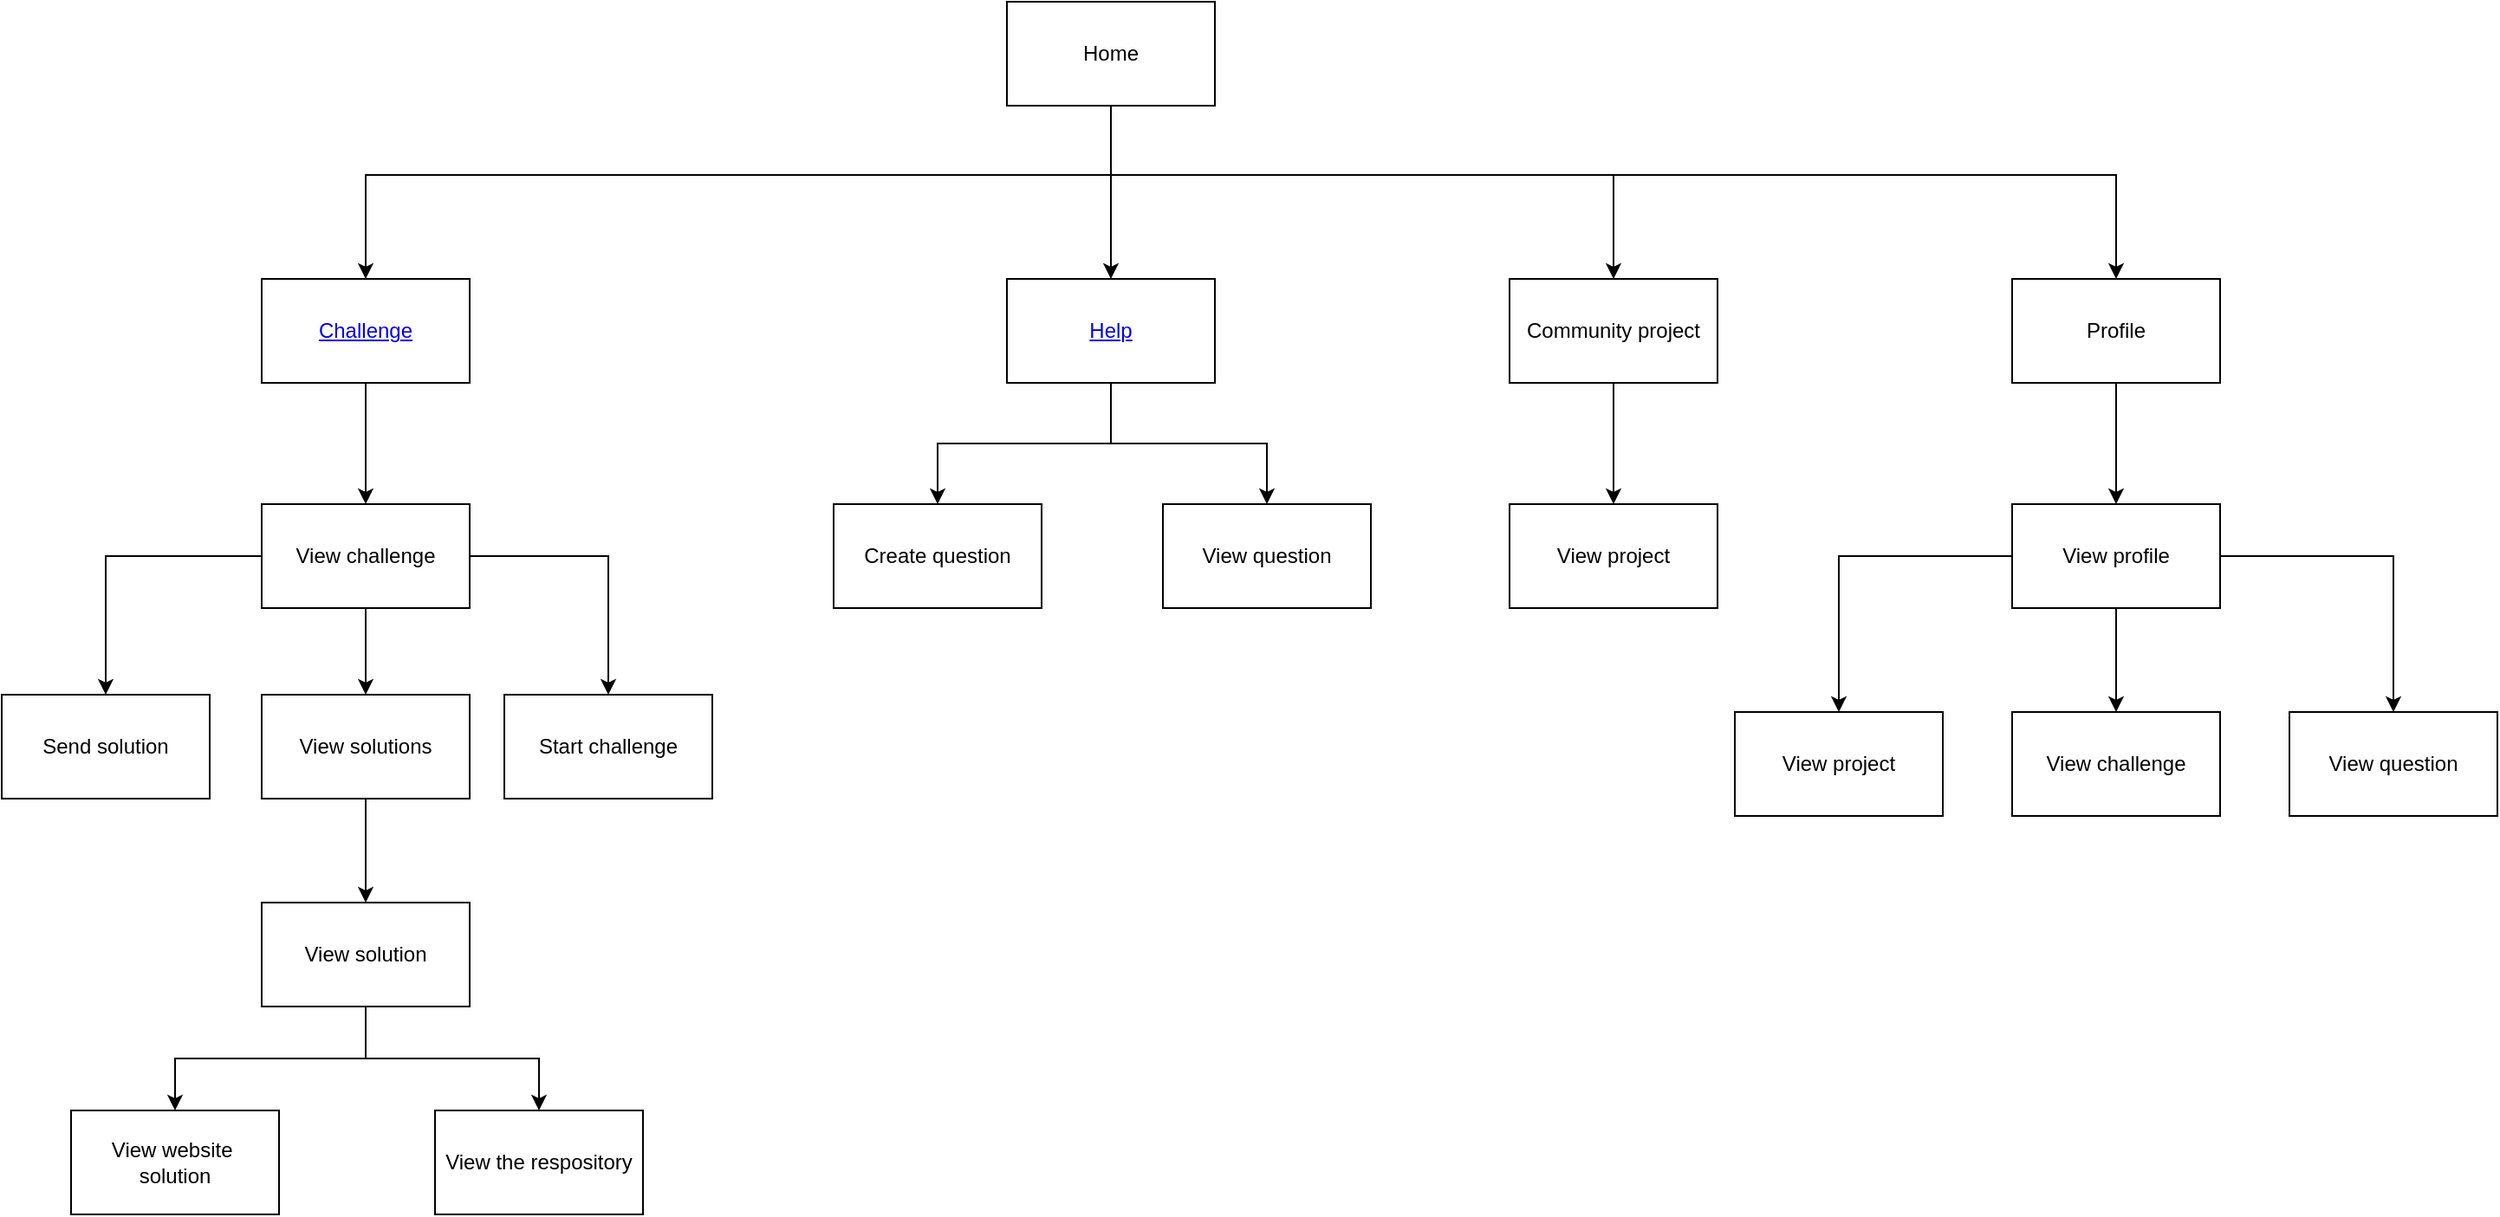 <mxfile version="25.0.0" pages="3">
  <diagram name="Navegação" id="ezWCQtylDRQjl9QlH66g">
    <mxGraphModel dx="2022" dy="692" grid="1" gridSize="10" guides="1" tooltips="1" connect="1" arrows="1" fold="1" page="1" pageScale="1" pageWidth="827" pageHeight="1169" math="0" shadow="0">
      <root>
        <mxCell id="0" />
        <mxCell id="1" parent="0" />
        <mxCell id="8I36rK1n1SUIfNZlOtXW-8" value="" style="edgeStyle=orthogonalEdgeStyle;rounded=0;orthogonalLoop=1;jettySize=auto;html=1;" edge="1" parent="1" source="8I36rK1n1SUIfNZlOtXW-3" target="8I36rK1n1SUIfNZlOtXW-5">
          <mxGeometry relative="1" as="geometry" />
        </mxCell>
        <mxCell id="8I36rK1n1SUIfNZlOtXW-11" style="edgeStyle=orthogonalEdgeStyle;rounded=0;orthogonalLoop=1;jettySize=auto;html=1;entryX=0.5;entryY=0;entryDx=0;entryDy=0;" edge="1" parent="1" source="8I36rK1n1SUIfNZlOtXW-3" target="8I36rK1n1SUIfNZlOtXW-6">
          <mxGeometry relative="1" as="geometry">
            <Array as="points">
              <mxPoint x="420" y="180" />
              <mxPoint x="710" y="180" />
            </Array>
          </mxGeometry>
        </mxCell>
        <mxCell id="8I36rK1n1SUIfNZlOtXW-12" style="edgeStyle=orthogonalEdgeStyle;rounded=0;orthogonalLoop=1;jettySize=auto;html=1;entryX=0.5;entryY=0;entryDx=0;entryDy=0;" edge="1" parent="1" source="8I36rK1n1SUIfNZlOtXW-3" target="8I36rK1n1SUIfNZlOtXW-7">
          <mxGeometry relative="1" as="geometry">
            <Array as="points">
              <mxPoint x="420" y="180" />
              <mxPoint x="1000" y="180" />
            </Array>
          </mxGeometry>
        </mxCell>
        <mxCell id="8I36rK1n1SUIfNZlOtXW-13" style="edgeStyle=orthogonalEdgeStyle;rounded=0;orthogonalLoop=1;jettySize=auto;html=1;entryX=0.5;entryY=0;entryDx=0;entryDy=0;" edge="1" parent="1" source="8I36rK1n1SUIfNZlOtXW-3" target="8I36rK1n1SUIfNZlOtXW-4">
          <mxGeometry relative="1" as="geometry">
            <Array as="points">
              <mxPoint x="420" y="180" />
              <mxPoint x="-10" y="180" />
            </Array>
          </mxGeometry>
        </mxCell>
        <mxCell id="8I36rK1n1SUIfNZlOtXW-3" value="Home" style="rounded=0;whiteSpace=wrap;html=1;" vertex="1" parent="1">
          <mxGeometry x="360" y="80" width="120" height="60" as="geometry" />
        </mxCell>
        <mxCell id="8I36rK1n1SUIfNZlOtXW-21" value="" style="edgeStyle=orthogonalEdgeStyle;rounded=0;orthogonalLoop=1;jettySize=auto;html=1;" edge="1" parent="1" source="8I36rK1n1SUIfNZlOtXW-4" target="8I36rK1n1SUIfNZlOtXW-15">
          <mxGeometry relative="1" as="geometry" />
        </mxCell>
        <mxCell id="8I36rK1n1SUIfNZlOtXW-4" value="&lt;a href=&quot;data:page/id,5EHCtcs9kEm-UWzT6FUK&quot;&gt;Challenge&lt;/a&gt;" style="rounded=0;whiteSpace=wrap;html=1;" vertex="1" parent="1">
          <mxGeometry x="-70" y="240" width="120" height="60" as="geometry" />
        </mxCell>
        <mxCell id="8I36rK1n1SUIfNZlOtXW-36" style="edgeStyle=orthogonalEdgeStyle;rounded=0;orthogonalLoop=1;jettySize=auto;html=1;entryX=0.5;entryY=0;entryDx=0;entryDy=0;" edge="1" parent="1" source="8I36rK1n1SUIfNZlOtXW-5" target="8I36rK1n1SUIfNZlOtXW-34">
          <mxGeometry relative="1" as="geometry" />
        </mxCell>
        <mxCell id="8I36rK1n1SUIfNZlOtXW-37" style="edgeStyle=orthogonalEdgeStyle;rounded=0;orthogonalLoop=1;jettySize=auto;html=1;entryX=0.5;entryY=0;entryDx=0;entryDy=0;" edge="1" parent="1" source="8I36rK1n1SUIfNZlOtXW-5" target="8I36rK1n1SUIfNZlOtXW-35">
          <mxGeometry relative="1" as="geometry" />
        </mxCell>
        <mxCell id="8I36rK1n1SUIfNZlOtXW-5" value="&lt;a href=&quot;data:page/id,496m7DnQk6Kbzwh4w0HC&quot;&gt;Help&lt;/a&gt;" style="rounded=0;whiteSpace=wrap;html=1;" vertex="1" parent="1">
          <mxGeometry x="360" y="240" width="120" height="60" as="geometry" />
        </mxCell>
        <mxCell id="8I36rK1n1SUIfNZlOtXW-39" style="edgeStyle=orthogonalEdgeStyle;rounded=0;orthogonalLoop=1;jettySize=auto;html=1;entryX=0.5;entryY=0;entryDx=0;entryDy=0;" edge="1" parent="1" source="8I36rK1n1SUIfNZlOtXW-6" target="8I36rK1n1SUIfNZlOtXW-38">
          <mxGeometry relative="1" as="geometry" />
        </mxCell>
        <mxCell id="8I36rK1n1SUIfNZlOtXW-6" value="Community project" style="rounded=0;whiteSpace=wrap;html=1;" vertex="1" parent="1">
          <mxGeometry x="650" y="240" width="120" height="60" as="geometry" />
        </mxCell>
        <mxCell id="8I36rK1n1SUIfNZlOtXW-41" value="" style="edgeStyle=orthogonalEdgeStyle;rounded=0;orthogonalLoop=1;jettySize=auto;html=1;" edge="1" parent="1" source="8I36rK1n1SUIfNZlOtXW-7" target="8I36rK1n1SUIfNZlOtXW-40">
          <mxGeometry relative="1" as="geometry" />
        </mxCell>
        <mxCell id="8I36rK1n1SUIfNZlOtXW-7" value="Profile" style="rounded=0;whiteSpace=wrap;html=1;" vertex="1" parent="1">
          <mxGeometry x="940" y="240" width="120" height="60" as="geometry" />
        </mxCell>
        <mxCell id="8I36rK1n1SUIfNZlOtXW-22" style="edgeStyle=orthogonalEdgeStyle;rounded=0;orthogonalLoop=1;jettySize=auto;html=1;entryX=0.5;entryY=0;entryDx=0;entryDy=0;" edge="1" parent="1" source="8I36rK1n1SUIfNZlOtXW-15" target="8I36rK1n1SUIfNZlOtXW-14">
          <mxGeometry relative="1" as="geometry" />
        </mxCell>
        <mxCell id="8I36rK1n1SUIfNZlOtXW-23" style="edgeStyle=orthogonalEdgeStyle;rounded=0;orthogonalLoop=1;jettySize=auto;html=1;entryX=0.5;entryY=0;entryDx=0;entryDy=0;" edge="1" parent="1" source="8I36rK1n1SUIfNZlOtXW-15" target="8I36rK1n1SUIfNZlOtXW-16">
          <mxGeometry relative="1" as="geometry" />
        </mxCell>
        <mxCell id="8I36rK1n1SUIfNZlOtXW-25" style="edgeStyle=orthogonalEdgeStyle;rounded=0;orthogonalLoop=1;jettySize=auto;html=1;entryX=0.5;entryY=0;entryDx=0;entryDy=0;" edge="1" parent="1" source="8I36rK1n1SUIfNZlOtXW-15" target="8I36rK1n1SUIfNZlOtXW-24">
          <mxGeometry relative="1" as="geometry" />
        </mxCell>
        <mxCell id="8I36rK1n1SUIfNZlOtXW-15" value="View challenge" style="rounded=0;whiteSpace=wrap;html=1;" vertex="1" parent="1">
          <mxGeometry x="-70" y="370" width="120" height="60" as="geometry" />
        </mxCell>
        <mxCell id="8I36rK1n1SUIfNZlOtXW-16" value="Start challenge" style="rounded=0;whiteSpace=wrap;html=1;" vertex="1" parent="1">
          <mxGeometry x="70" y="480" width="120" height="60" as="geometry" />
        </mxCell>
        <mxCell id="8I36rK1n1SUIfNZlOtXW-14" value="Send solution" style="rounded=0;whiteSpace=wrap;html=1;" vertex="1" parent="1">
          <mxGeometry x="-220" y="480" width="120" height="60" as="geometry" />
        </mxCell>
        <mxCell id="8I36rK1n1SUIfNZlOtXW-27" value="" style="edgeStyle=orthogonalEdgeStyle;rounded=0;orthogonalLoop=1;jettySize=auto;html=1;" edge="1" parent="1" source="8I36rK1n1SUIfNZlOtXW-24" target="8I36rK1n1SUIfNZlOtXW-26">
          <mxGeometry relative="1" as="geometry" />
        </mxCell>
        <mxCell id="8I36rK1n1SUIfNZlOtXW-24" value="View solutions" style="rounded=0;whiteSpace=wrap;html=1;" vertex="1" parent="1">
          <mxGeometry x="-70" y="480" width="120" height="60" as="geometry" />
        </mxCell>
        <mxCell id="8I36rK1n1SUIfNZlOtXW-32" style="edgeStyle=orthogonalEdgeStyle;rounded=0;orthogonalLoop=1;jettySize=auto;html=1;entryX=0.5;entryY=0;entryDx=0;entryDy=0;" edge="1" parent="1" source="8I36rK1n1SUIfNZlOtXW-26" target="8I36rK1n1SUIfNZlOtXW-28">
          <mxGeometry relative="1" as="geometry" />
        </mxCell>
        <mxCell id="8I36rK1n1SUIfNZlOtXW-33" style="edgeStyle=orthogonalEdgeStyle;rounded=0;orthogonalLoop=1;jettySize=auto;html=1;entryX=0.5;entryY=0;entryDx=0;entryDy=0;" edge="1" parent="1" source="8I36rK1n1SUIfNZlOtXW-26" target="8I36rK1n1SUIfNZlOtXW-31">
          <mxGeometry relative="1" as="geometry" />
        </mxCell>
        <mxCell id="8I36rK1n1SUIfNZlOtXW-26" value="View solution" style="rounded=0;whiteSpace=wrap;html=1;" vertex="1" parent="1">
          <mxGeometry x="-70" y="600" width="120" height="60" as="geometry" />
        </mxCell>
        <mxCell id="8I36rK1n1SUIfNZlOtXW-28" value="View website&amp;nbsp;&lt;div&gt;solution&lt;/div&gt;" style="rounded=0;whiteSpace=wrap;html=1;" vertex="1" parent="1">
          <mxGeometry x="-180" y="720" width="120" height="60" as="geometry" />
        </mxCell>
        <mxCell id="8I36rK1n1SUIfNZlOtXW-31" value="View the respository" style="rounded=0;whiteSpace=wrap;html=1;" vertex="1" parent="1">
          <mxGeometry x="30" y="720" width="120" height="60" as="geometry" />
        </mxCell>
        <mxCell id="8I36rK1n1SUIfNZlOtXW-34" value="Create question" style="rounded=0;whiteSpace=wrap;html=1;" vertex="1" parent="1">
          <mxGeometry x="260" y="370" width="120" height="60" as="geometry" />
        </mxCell>
        <mxCell id="8I36rK1n1SUIfNZlOtXW-35" value="View question" style="rounded=0;whiteSpace=wrap;html=1;" vertex="1" parent="1">
          <mxGeometry x="450" y="370" width="120" height="60" as="geometry" />
        </mxCell>
        <mxCell id="8I36rK1n1SUIfNZlOtXW-38" value="View project" style="rounded=0;whiteSpace=wrap;html=1;" vertex="1" parent="1">
          <mxGeometry x="650" y="370" width="120" height="60" as="geometry" />
        </mxCell>
        <mxCell id="8I36rK1n1SUIfNZlOtXW-45" value="" style="edgeStyle=orthogonalEdgeStyle;rounded=0;orthogonalLoop=1;jettySize=auto;html=1;" edge="1" parent="1" source="8I36rK1n1SUIfNZlOtXW-40" target="8I36rK1n1SUIfNZlOtXW-43">
          <mxGeometry relative="1" as="geometry" />
        </mxCell>
        <mxCell id="8I36rK1n1SUIfNZlOtXW-46" style="edgeStyle=orthogonalEdgeStyle;rounded=0;orthogonalLoop=1;jettySize=auto;html=1;entryX=0.5;entryY=0;entryDx=0;entryDy=0;" edge="1" parent="1" source="8I36rK1n1SUIfNZlOtXW-40" target="8I36rK1n1SUIfNZlOtXW-42">
          <mxGeometry relative="1" as="geometry" />
        </mxCell>
        <mxCell id="8I36rK1n1SUIfNZlOtXW-47" style="edgeStyle=orthogonalEdgeStyle;rounded=0;orthogonalLoop=1;jettySize=auto;html=1;" edge="1" parent="1" source="8I36rK1n1SUIfNZlOtXW-40" target="8I36rK1n1SUIfNZlOtXW-44">
          <mxGeometry relative="1" as="geometry" />
        </mxCell>
        <mxCell id="8I36rK1n1SUIfNZlOtXW-40" value="View profile" style="rounded=0;whiteSpace=wrap;html=1;" vertex="1" parent="1">
          <mxGeometry x="940" y="370" width="120" height="60" as="geometry" />
        </mxCell>
        <mxCell id="8I36rK1n1SUIfNZlOtXW-42" value="View project" style="rounded=0;whiteSpace=wrap;html=1;" vertex="1" parent="1">
          <mxGeometry x="780" y="490" width="120" height="60" as="geometry" />
        </mxCell>
        <mxCell id="8I36rK1n1SUIfNZlOtXW-43" value="View challenge" style="rounded=0;whiteSpace=wrap;html=1;" vertex="1" parent="1">
          <mxGeometry x="940" y="490" width="120" height="60" as="geometry" />
        </mxCell>
        <mxCell id="8I36rK1n1SUIfNZlOtXW-44" value="View question" style="rounded=0;whiteSpace=wrap;html=1;" vertex="1" parent="1">
          <mxGeometry x="1100" y="490" width="120" height="60" as="geometry" />
        </mxCell>
      </root>
    </mxGraphModel>
  </diagram>
  <diagram id="5EHCtcs9kEm-UWzT6FUK" name="Challenge">
    <mxGraphModel dx="2390" dy="1383" grid="1" gridSize="10" guides="1" tooltips="1" connect="1" arrows="1" fold="1" page="1" pageScale="1" pageWidth="827" pageHeight="1169" math="0" shadow="0">
      <root>
        <mxCell id="0" />
        <mxCell id="1" parent="0" />
        <mxCell id="z2NENGIwkrWMwn1xWQ19-3" value="" style="edgeStyle=orthogonalEdgeStyle;rounded=0;orthogonalLoop=1;jettySize=auto;html=1;" edge="1" parent="1" source="z2NENGIwkrWMwn1xWQ19-1" target="z2NENGIwkrWMwn1xWQ19-2">
          <mxGeometry relative="1" as="geometry" />
        </mxCell>
        <mxCell id="z2NENGIwkrWMwn1xWQ19-1" value="start" style="ellipse;whiteSpace=wrap;html=1;aspect=fixed;fillColor=#dae8fc;strokeColor=#6c8ebf;" vertex="1" parent="1">
          <mxGeometry x="400" y="40" width="80" height="80" as="geometry" />
        </mxCell>
        <mxCell id="z2NENGIwkrWMwn1xWQ19-7" value="" style="edgeStyle=orthogonalEdgeStyle;rounded=0;orthogonalLoop=1;jettySize=auto;html=1;" edge="1" parent="1" source="z2NENGIwkrWMwn1xWQ19-2" target="z2NENGIwkrWMwn1xWQ19-4">
          <mxGeometry relative="1" as="geometry" />
        </mxCell>
        <mxCell id="z2NENGIwkrWMwn1xWQ19-2" value="Page challenges" style="rounded=0;whiteSpace=wrap;html=1;" vertex="1" parent="1">
          <mxGeometry x="380" y="170" width="120" height="60" as="geometry" />
        </mxCell>
        <mxCell id="z2NENGIwkrWMwn1xWQ19-8" style="edgeStyle=orthogonalEdgeStyle;rounded=0;orthogonalLoop=1;jettySize=auto;html=1;entryX=0.5;entryY=0;entryDx=0;entryDy=0;" edge="1" parent="1" source="z2NENGIwkrWMwn1xWQ19-4" target="z2NENGIwkrWMwn1xWQ19-6">
          <mxGeometry relative="1" as="geometry">
            <Array as="points">
              <mxPoint x="440" y="390" />
              <mxPoint x="520" y="390" />
            </Array>
          </mxGeometry>
        </mxCell>
        <mxCell id="z2NENGIwkrWMwn1xWQ19-11" value="No" style="edgeLabel;html=1;align=center;verticalAlign=middle;resizable=0;points=[];" vertex="1" connectable="0" parent="z2NENGIwkrWMwn1xWQ19-8">
          <mxGeometry x="0.004" y="-3" relative="1" as="geometry">
            <mxPoint x="15" y="27" as="offset" />
          </mxGeometry>
        </mxCell>
        <mxCell id="z2NENGIwkrWMwn1xWQ19-9" style="edgeStyle=orthogonalEdgeStyle;rounded=0;orthogonalLoop=1;jettySize=auto;html=1;entryX=0.5;entryY=0;entryDx=0;entryDy=0;" edge="1" parent="1" source="z2NENGIwkrWMwn1xWQ19-4" target="z2NENGIwkrWMwn1xWQ19-5">
          <mxGeometry relative="1" as="geometry">
            <Array as="points">
              <mxPoint x="440" y="390" />
              <mxPoint x="354" y="390" />
            </Array>
          </mxGeometry>
        </mxCell>
        <mxCell id="z2NENGIwkrWMwn1xWQ19-10" value="Yes" style="edgeLabel;html=1;align=center;verticalAlign=middle;resizable=0;points=[];" vertex="1" connectable="0" parent="z2NENGIwkrWMwn1xWQ19-9">
          <mxGeometry x="0.024" y="-2" relative="1" as="geometry">
            <mxPoint x="-16" y="32" as="offset" />
          </mxGeometry>
        </mxCell>
        <mxCell id="z2NENGIwkrWMwn1xWQ19-4" value="Challenge filter?" style="rhombus;whiteSpace=wrap;html=1;" vertex="1" parent="1">
          <mxGeometry x="400" y="290" width="80" height="80" as="geometry" />
        </mxCell>
        <mxCell id="z2NENGIwkrWMwn1xWQ19-14" style="edgeStyle=orthogonalEdgeStyle;rounded=0;orthogonalLoop=1;jettySize=auto;html=1;entryX=0.5;entryY=0;entryDx=0;entryDy=0;" edge="1" parent="1" source="z2NENGIwkrWMwn1xWQ19-5" target="z2NENGIwkrWMwn1xWQ19-12">
          <mxGeometry relative="1" as="geometry" />
        </mxCell>
        <mxCell id="z2NENGIwkrWMwn1xWQ19-5" value="Filter challenge" style="rounded=0;whiteSpace=wrap;html=1;" vertex="1" parent="1">
          <mxGeometry x="294" y="460" width="120" height="60" as="geometry" />
        </mxCell>
        <mxCell id="z2NENGIwkrWMwn1xWQ19-13" style="edgeStyle=orthogonalEdgeStyle;rounded=0;orthogonalLoop=1;jettySize=auto;html=1;entryX=0.5;entryY=0;entryDx=0;entryDy=0;" edge="1" parent="1" source="z2NENGIwkrWMwn1xWQ19-6" target="z2NENGIwkrWMwn1xWQ19-12">
          <mxGeometry relative="1" as="geometry" />
        </mxCell>
        <mxCell id="z2NENGIwkrWMwn1xWQ19-6" value="View recente challenge" style="rounded=0;whiteSpace=wrap;html=1;" vertex="1" parent="1">
          <mxGeometry x="460" y="460" width="120" height="60" as="geometry" />
        </mxCell>
        <mxCell id="z2NENGIwkrWMwn1xWQ19-16" value="" style="edgeStyle=orthogonalEdgeStyle;rounded=0;orthogonalLoop=1;jettySize=auto;html=1;" edge="1" parent="1" source="z2NENGIwkrWMwn1xWQ19-12" target="z2NENGIwkrWMwn1xWQ19-15">
          <mxGeometry relative="1" as="geometry" />
        </mxCell>
        <mxCell id="z2NENGIwkrWMwn1xWQ19-12" value="View challenge" style="rounded=0;whiteSpace=wrap;html=1;" vertex="1" parent="1">
          <mxGeometry x="380" y="620" width="120" height="60" as="geometry" />
        </mxCell>
        <mxCell id="z2NENGIwkrWMwn1xWQ19-20" value="" style="edgeStyle=orthogonalEdgeStyle;rounded=0;orthogonalLoop=1;jettySize=auto;html=1;" edge="1" parent="1" source="z2NENGIwkrWMwn1xWQ19-15" target="z2NENGIwkrWMwn1xWQ19-18">
          <mxGeometry relative="1" as="geometry" />
        </mxCell>
        <mxCell id="z2NENGIwkrWMwn1xWQ19-24" value="View solutions" style="edgeLabel;html=1;align=center;verticalAlign=middle;resizable=0;points=[];" vertex="1" connectable="0" parent="z2NENGIwkrWMwn1xWQ19-20">
          <mxGeometry x="-0.114" y="1" relative="1" as="geometry">
            <mxPoint as="offset" />
          </mxGeometry>
        </mxCell>
        <mxCell id="z2NENGIwkrWMwn1xWQ19-21" style="edgeStyle=orthogonalEdgeStyle;rounded=0;orthogonalLoop=1;jettySize=auto;html=1;entryX=0.5;entryY=0;entryDx=0;entryDy=0;" edge="1" parent="1" source="z2NENGIwkrWMwn1xWQ19-15" target="z2NENGIwkrWMwn1xWQ19-17">
          <mxGeometry relative="1" as="geometry">
            <Array as="points">
              <mxPoint x="440" y="830" />
              <mxPoint x="290" y="830" />
            </Array>
          </mxGeometry>
        </mxCell>
        <mxCell id="z2NENGIwkrWMwn1xWQ19-23" value="Send solution" style="edgeLabel;html=1;align=center;verticalAlign=middle;resizable=0;points=[];" vertex="1" connectable="0" parent="z2NENGIwkrWMwn1xWQ19-21">
          <mxGeometry x="0.582" y="-1" relative="1" as="geometry">
            <mxPoint as="offset" />
          </mxGeometry>
        </mxCell>
        <mxCell id="z2NENGIwkrWMwn1xWQ19-22" style="edgeStyle=orthogonalEdgeStyle;rounded=0;orthogonalLoop=1;jettySize=auto;html=1;entryX=0.5;entryY=0;entryDx=0;entryDy=0;" edge="1" parent="1" source="z2NENGIwkrWMwn1xWQ19-15" target="z2NENGIwkrWMwn1xWQ19-19">
          <mxGeometry relative="1" as="geometry">
            <Array as="points">
              <mxPoint x="440" y="830" />
              <mxPoint x="590" y="830" />
            </Array>
          </mxGeometry>
        </mxCell>
        <mxCell id="z2NENGIwkrWMwn1xWQ19-25" value="Start challenge" style="edgeLabel;html=1;align=center;verticalAlign=middle;resizable=0;points=[];" vertex="1" connectable="0" parent="z2NENGIwkrWMwn1xWQ19-22">
          <mxGeometry x="0.564" y="1" relative="1" as="geometry">
            <mxPoint x="-1" y="2" as="offset" />
          </mxGeometry>
        </mxCell>
        <mxCell id="z2NENGIwkrWMwn1xWQ19-15" value="start,&amp;nbsp;&lt;div&gt;view or send&lt;/div&gt;" style="rhombus;whiteSpace=wrap;html=1;" vertex="1" parent="1">
          <mxGeometry x="395" y="730" width="90" height="90" as="geometry" />
        </mxCell>
        <mxCell id="z2NENGIwkrWMwn1xWQ19-30" value="" style="edgeStyle=orthogonalEdgeStyle;rounded=0;orthogonalLoop=1;jettySize=auto;html=1;entryX=1.006;entryY=1.083;entryDx=0;entryDy=0;entryPerimeter=0;" edge="1" parent="1" source="z2NENGIwkrWMwn1xWQ19-17" target="z2NENGIwkrWMwn1xWQ19-27">
          <mxGeometry relative="1" as="geometry" />
        </mxCell>
        <mxCell id="z2NENGIwkrWMwn1xWQ19-17" value="send solution" style="rounded=0;whiteSpace=wrap;html=1;" vertex="1" parent="1">
          <mxGeometry x="230" y="910" width="120" height="60" as="geometry" />
        </mxCell>
        <mxCell id="y7rnwcJmTR9Pj7U2kY30-3" style="edgeStyle=orthogonalEdgeStyle;rounded=0;orthogonalLoop=1;jettySize=auto;html=1;entryX=0.5;entryY=0;entryDx=0;entryDy=0;" edge="1" parent="1" source="z2NENGIwkrWMwn1xWQ19-18" target="y7rnwcJmTR9Pj7U2kY30-2">
          <mxGeometry relative="1" as="geometry" />
        </mxCell>
        <mxCell id="z2NENGIwkrWMwn1xWQ19-18" value="view solutions" style="rounded=0;whiteSpace=wrap;html=1;" vertex="1" parent="1">
          <mxGeometry x="380" y="910" width="120" height="60" as="geometry" />
        </mxCell>
        <mxCell id="z2NENGIwkrWMwn1xWQ19-19" value="Start challenge" style="rounded=0;whiteSpace=wrap;html=1;" vertex="1" parent="1">
          <mxGeometry x="530" y="910" width="120" height="60" as="geometry" />
        </mxCell>
        <mxCell id="z2NENGIwkrWMwn1xWQ19-26" value="Data" style="swimlane;fontStyle=0;childLayout=stackLayout;horizontal=1;startSize=30;horizontalStack=0;resizeParent=1;resizeParentMax=0;resizeLast=0;collapsible=1;marginBottom=0;whiteSpace=wrap;html=1;" vertex="1" parent="1">
          <mxGeometry x="40" y="870" width="140" height="120" as="geometry" />
        </mxCell>
        <mxCell id="z2NENGIwkrWMwn1xWQ19-27" value="Project link (string)" style="text;strokeColor=none;fillColor=none;align=left;verticalAlign=middle;spacingLeft=4;spacingRight=4;overflow=hidden;points=[[0,0.5],[1,0.5]];portConstraint=eastwest;rotatable=0;whiteSpace=wrap;html=1;" vertex="1" parent="z2NENGIwkrWMwn1xWQ19-26">
          <mxGeometry y="30" width="140" height="30" as="geometry" />
        </mxCell>
        <mxCell id="z2NENGIwkrWMwn1xWQ19-28" value="Repository link (string)" style="text;strokeColor=none;fillColor=none;align=left;verticalAlign=middle;spacingLeft=4;spacingRight=4;overflow=hidden;points=[[0,0.5],[1,0.5]];portConstraint=eastwest;rotatable=0;whiteSpace=wrap;html=1;" vertex="1" parent="z2NENGIwkrWMwn1xWQ19-26">
          <mxGeometry y="60" width="140" height="30" as="geometry" />
        </mxCell>
        <mxCell id="z2NENGIwkrWMwn1xWQ19-29" value="challenge image (File)" style="text;strokeColor=none;fillColor=none;align=left;verticalAlign=middle;spacingLeft=4;spacingRight=4;overflow=hidden;points=[[0,0.5],[1,0.5]];portConstraint=eastwest;rotatable=0;whiteSpace=wrap;html=1;" vertex="1" parent="z2NENGIwkrWMwn1xWQ19-26">
          <mxGeometry y="90" width="140" height="30" as="geometry" />
        </mxCell>
        <mxCell id="y7rnwcJmTR9Pj7U2kY30-11" style="edgeStyle=orthogonalEdgeStyle;rounded=0;orthogonalLoop=1;jettySize=auto;html=1;" edge="1" parent="1" source="y7rnwcJmTR9Pj7U2kY30-1" target="y7rnwcJmTR9Pj7U2kY30-9">
          <mxGeometry relative="1" as="geometry" />
        </mxCell>
        <mxCell id="y7rnwcJmTR9Pj7U2kY30-1" value="View respository" style="rounded=0;whiteSpace=wrap;html=1;" vertex="1" parent="1">
          <mxGeometry x="470" y="1220" width="120" height="60" as="geometry" />
        </mxCell>
        <mxCell id="y7rnwcJmTR9Pj7U2kY30-4" style="edgeStyle=orthogonalEdgeStyle;rounded=0;orthogonalLoop=1;jettySize=auto;html=1;entryX=0.5;entryY=0;entryDx=0;entryDy=0;" edge="1" parent="1" source="y7rnwcJmTR9Pj7U2kY30-2" target="y7rnwcJmTR9Pj7U2kY30-1">
          <mxGeometry relative="1" as="geometry">
            <Array as="points">
              <mxPoint x="440" y="1130" />
              <mxPoint x="530" y="1130" />
            </Array>
          </mxGeometry>
        </mxCell>
        <mxCell id="y7rnwcJmTR9Pj7U2kY30-8" value="&lt;span style=&quot;font-size: 12px; text-wrap-mode: wrap; background-color: rgb(251, 251, 251);&quot;&gt;View respository&lt;/span&gt;" style="edgeLabel;html=1;align=center;verticalAlign=middle;resizable=0;points=[];" vertex="1" connectable="0" parent="y7rnwcJmTR9Pj7U2kY30-4">
          <mxGeometry x="0.574" relative="1" as="geometry">
            <mxPoint y="-7" as="offset" />
          </mxGeometry>
        </mxCell>
        <mxCell id="y7rnwcJmTR9Pj7U2kY30-6" style="edgeStyle=orthogonalEdgeStyle;rounded=0;orthogonalLoop=1;jettySize=auto;html=1;entryX=0.5;entryY=0;entryDx=0;entryDy=0;" edge="1" parent="1" source="y7rnwcJmTR9Pj7U2kY30-2" target="y7rnwcJmTR9Pj7U2kY30-5">
          <mxGeometry relative="1" as="geometry">
            <Array as="points">
              <mxPoint x="440" y="1130" />
              <mxPoint x="350" y="1130" />
            </Array>
          </mxGeometry>
        </mxCell>
        <mxCell id="y7rnwcJmTR9Pj7U2kY30-7" value="&lt;span style=&quot;font-size: 12px; text-wrap-mode: wrap; background-color: rgb(251, 251, 251);&quot;&gt;View webSite&lt;/span&gt;" style="edgeLabel;html=1;align=center;verticalAlign=middle;resizable=0;points=[];" vertex="1" connectable="0" parent="y7rnwcJmTR9Pj7U2kY30-6">
          <mxGeometry x="0.561" y="3" relative="1" as="geometry">
            <mxPoint x="-3" y="-7" as="offset" />
          </mxGeometry>
        </mxCell>
        <mxCell id="y7rnwcJmTR9Pj7U2kY30-2" value="View webSite, View repository" style="rhombus;whiteSpace=wrap;html=1;" vertex="1" parent="1">
          <mxGeometry x="390" y="1010" width="100" height="100" as="geometry" />
        </mxCell>
        <mxCell id="y7rnwcJmTR9Pj7U2kY30-12" style="edgeStyle=orthogonalEdgeStyle;rounded=0;orthogonalLoop=1;jettySize=auto;html=1;entryX=0.5;entryY=0;entryDx=0;entryDy=0;" edge="1" parent="1" source="y7rnwcJmTR9Pj7U2kY30-5" target="y7rnwcJmTR9Pj7U2kY30-9">
          <mxGeometry relative="1" as="geometry" />
        </mxCell>
        <mxCell id="y7rnwcJmTR9Pj7U2kY30-5" value="View webSite" style="rounded=0;whiteSpace=wrap;html=1;" vertex="1" parent="1">
          <mxGeometry x="290" y="1220" width="120" height="60" as="geometry" />
        </mxCell>
        <mxCell id="y7rnwcJmTR9Pj7U2kY30-9" value="End" style="ellipse;whiteSpace=wrap;html=1;aspect=fixed;fillColor=#f8cecc;strokeColor=#b85450;" vertex="1" parent="1">
          <mxGeometry x="400" y="1400" width="80" height="80" as="geometry" />
        </mxCell>
      </root>
    </mxGraphModel>
  </diagram>
  <diagram id="496m7DnQk6Kbzwh4w0HC" name="Help">
    <mxGraphModel dx="4924" dy="2371" grid="1" gridSize="10" guides="1" tooltips="1" connect="1" arrows="1" fold="1" page="1" pageScale="1" pageWidth="827" pageHeight="1169" math="0" shadow="0">
      <root>
        <mxCell id="0" />
        <mxCell id="1" parent="0" />
        <mxCell id="ui3TxtWiIYnr53vjg075-3" value="" style="edgeStyle=orthogonalEdgeStyle;rounded=0;orthogonalLoop=1;jettySize=auto;html=1;" edge="1" parent="1" source="ui3TxtWiIYnr53vjg075-1" target="ui3TxtWiIYnr53vjg075-2">
          <mxGeometry relative="1" as="geometry" />
        </mxCell>
        <mxCell id="ui3TxtWiIYnr53vjg075-1" value="Start" style="ellipse;whiteSpace=wrap;html=1;aspect=fixed;fillColor=#dae8fc;strokeColor=#6c8ebf;" vertex="1" parent="1">
          <mxGeometry x="420" y="130" width="80" height="80" as="geometry" />
        </mxCell>
        <mxCell id="E49InI55KO1_vWpOBqb0-13" value="" style="edgeStyle=orthogonalEdgeStyle;rounded=0;orthogonalLoop=1;jettySize=auto;html=1;" edge="1" parent="1" source="ui3TxtWiIYnr53vjg075-2" target="E49InI55KO1_vWpOBqb0-7">
          <mxGeometry relative="1" as="geometry" />
        </mxCell>
        <mxCell id="ui3TxtWiIYnr53vjg075-2" value="Page Help" style="rounded=0;whiteSpace=wrap;html=1;" vertex="1" parent="1">
          <mxGeometry x="400" y="260" width="120" height="60" as="geometry" />
        </mxCell>
        <mxCell id="E49InI55KO1_vWpOBqb0-3" style="edgeStyle=orthogonalEdgeStyle;rounded=0;orthogonalLoop=1;jettySize=auto;html=1;entryX=0.5;entryY=0;entryDx=0;entryDy=0;" edge="1" parent="1" source="E49InI55KO1_vWpOBqb0-7" target="E49InI55KO1_vWpOBqb0-11">
          <mxGeometry relative="1" as="geometry">
            <Array as="points">
              <mxPoint x="460" y="460" />
              <mxPoint x="540" y="460" />
            </Array>
          </mxGeometry>
        </mxCell>
        <mxCell id="E49InI55KO1_vWpOBqb0-5" style="edgeStyle=orthogonalEdgeStyle;rounded=0;orthogonalLoop=1;jettySize=auto;html=1;entryX=0.5;entryY=0;entryDx=0;entryDy=0;" edge="1" parent="1" source="E49InI55KO1_vWpOBqb0-7" target="E49InI55KO1_vWpOBqb0-9">
          <mxGeometry relative="1" as="geometry">
            <Array as="points">
              <mxPoint x="460" y="460" />
              <mxPoint x="374" y="460" />
            </Array>
          </mxGeometry>
        </mxCell>
        <mxCell id="3ncYa1L-NdRY1o7BDm7d-3" style="edgeStyle=orthogonalEdgeStyle;rounded=0;orthogonalLoop=1;jettySize=auto;html=1;entryX=0.5;entryY=0;entryDx=0;entryDy=0;" edge="1" parent="1" source="E49InI55KO1_vWpOBqb0-7" target="3ncYa1L-NdRY1o7BDm7d-2">
          <mxGeometry relative="1" as="geometry" />
        </mxCell>
        <mxCell id="3ncYa1L-NdRY1o7BDm7d-4" style="edgeStyle=orthogonalEdgeStyle;rounded=0;orthogonalLoop=1;jettySize=auto;html=1;entryX=0.5;entryY=0;entryDx=0;entryDy=0;" edge="1" parent="1" source="E49InI55KO1_vWpOBqb0-7" target="3ncYa1L-NdRY1o7BDm7d-1">
          <mxGeometry relative="1" as="geometry" />
        </mxCell>
        <mxCell id="E49InI55KO1_vWpOBqb0-7" value="decision-making" style="rhombus;whiteSpace=wrap;html=1;" vertex="1" parent="1">
          <mxGeometry x="420" y="360" width="80" height="80" as="geometry" />
        </mxCell>
        <mxCell id="E49InI55KO1_vWpOBqb0-8" style="edgeStyle=orthogonalEdgeStyle;rounded=0;orthogonalLoop=1;jettySize=auto;html=1;entryX=0.5;entryY=0;entryDx=0;entryDy=0;" edge="1" parent="1" source="E49InI55KO1_vWpOBqb0-9" target="E49InI55KO1_vWpOBqb0-12">
          <mxGeometry relative="1" as="geometry" />
        </mxCell>
        <mxCell id="E49InI55KO1_vWpOBqb0-9" value="Filter question" style="rounded=0;whiteSpace=wrap;html=1;" vertex="1" parent="1">
          <mxGeometry x="314" y="530" width="120" height="60" as="geometry" />
        </mxCell>
        <mxCell id="E49InI55KO1_vWpOBqb0-10" style="edgeStyle=orthogonalEdgeStyle;rounded=0;orthogonalLoop=1;jettySize=auto;html=1;entryX=0.5;entryY=0;entryDx=0;entryDy=0;" edge="1" parent="1" source="E49InI55KO1_vWpOBqb0-11" target="E49InI55KO1_vWpOBqb0-12">
          <mxGeometry relative="1" as="geometry" />
        </mxCell>
        <mxCell id="E49InI55KO1_vWpOBqb0-11" value="View recente&amp;nbsp;&lt;div&gt;question&lt;/div&gt;" style="rounded=0;whiteSpace=wrap;html=1;" vertex="1" parent="1">
          <mxGeometry x="480" y="530" width="120" height="60" as="geometry" />
        </mxCell>
        <mxCell id="3ncYa1L-NdRY1o7BDm7d-7" value="" style="edgeStyle=orthogonalEdgeStyle;rounded=0;orthogonalLoop=1;jettySize=auto;html=1;" edge="1" parent="1" source="E49InI55KO1_vWpOBqb0-12" target="3ncYa1L-NdRY1o7BDm7d-6">
          <mxGeometry relative="1" as="geometry" />
        </mxCell>
        <mxCell id="E49InI55KO1_vWpOBqb0-12" value="View question" style="rounded=0;whiteSpace=wrap;html=1;" vertex="1" parent="1">
          <mxGeometry x="400" y="690" width="120" height="60" as="geometry" />
        </mxCell>
        <mxCell id="3ncYa1L-NdRY1o7BDm7d-206" value="" style="edgeStyle=orthogonalEdgeStyle;rounded=0;orthogonalLoop=1;jettySize=auto;html=1;" edge="1" parent="1" source="3ncYa1L-NdRY1o7BDm7d-1" target="3ncYa1L-NdRY1o7BDm7d-195">
          <mxGeometry relative="1" as="geometry" />
        </mxCell>
        <mxCell id="3ncYa1L-NdRY1o7BDm7d-1" value="Create question" style="rounded=0;whiteSpace=wrap;html=1;" vertex="1" parent="1">
          <mxGeometry x="1030" y="525" width="120" height="60" as="geometry" />
        </mxCell>
        <mxCell id="3ncYa1L-NdRY1o7BDm7d-139" value="" style="edgeStyle=orthogonalEdgeStyle;rounded=0;orthogonalLoop=1;jettySize=auto;html=1;" edge="1" parent="1" source="3ncYa1L-NdRY1o7BDm7d-2" target="3ncYa1L-NdRY1o7BDm7d-138">
          <mxGeometry relative="1" as="geometry" />
        </mxCell>
        <mxCell id="3ncYa1L-NdRY1o7BDm7d-2" value="View my question" style="rounded=0;whiteSpace=wrap;html=1;" vertex="1" parent="1">
          <mxGeometry x="-200" y="525" width="120" height="60" as="geometry" />
        </mxCell>
        <mxCell id="3ncYa1L-NdRY1o7BDm7d-114" style="edgeStyle=orthogonalEdgeStyle;rounded=0;orthogonalLoop=1;jettySize=auto;html=1;entryX=0.5;entryY=0;entryDx=0;entryDy=0;" edge="1" parent="1" source="3ncYa1L-NdRY1o7BDm7d-5" target="3ncYa1L-NdRY1o7BDm7d-95">
          <mxGeometry relative="1" as="geometry">
            <Array as="points">
              <mxPoint x="460" y="1330" />
              <mxPoint x="615" y="1330" />
            </Array>
          </mxGeometry>
        </mxCell>
        <mxCell id="3ncYa1L-NdRY1o7BDm7d-133" style="edgeStyle=orthogonalEdgeStyle;rounded=0;orthogonalLoop=1;jettySize=auto;html=1;entryX=0.5;entryY=0;entryDx=0;entryDy=0;" edge="1" parent="1" source="3ncYa1L-NdRY1o7BDm7d-5" target="3ncYa1L-NdRY1o7BDm7d-130">
          <mxGeometry relative="1" as="geometry" />
        </mxCell>
        <mxCell id="3ncYa1L-NdRY1o7BDm7d-5" value="Answer question" style="rounded=0;whiteSpace=wrap;html=1;" vertex="1" parent="1">
          <mxGeometry x="400" y="1240" width="120" height="60" as="geometry" />
        </mxCell>
        <mxCell id="3ncYa1L-NdRY1o7BDm7d-22" value="" style="edgeStyle=orthogonalEdgeStyle;rounded=0;orthogonalLoop=1;jettySize=auto;html=1;" edge="1" parent="1" source="3ncYa1L-NdRY1o7BDm7d-6" target="3ncYa1L-NdRY1o7BDm7d-21">
          <mxGeometry relative="1" as="geometry" />
        </mxCell>
        <mxCell id="3ncYa1L-NdRY1o7BDm7d-34" style="edgeStyle=orthogonalEdgeStyle;rounded=0;orthogonalLoop=1;jettySize=auto;html=1;entryX=0.5;entryY=0;entryDx=0;entryDy=0;" edge="1" parent="1" source="3ncYa1L-NdRY1o7BDm7d-6" target="3ncYa1L-NdRY1o7BDm7d-33">
          <mxGeometry relative="1" as="geometry" />
        </mxCell>
        <mxCell id="3ncYa1L-NdRY1o7BDm7d-6" value="Best answer,&lt;div&gt;response&lt;/div&gt;" style="rhombus;whiteSpace=wrap;html=1;" vertex="1" parent="1">
          <mxGeometry x="420" y="800" width="80" height="80" as="geometry" />
        </mxCell>
        <mxCell id="3ncYa1L-NdRY1o7BDm7d-113" value="" style="edgeStyle=orthogonalEdgeStyle;rounded=0;orthogonalLoop=1;jettySize=auto;html=1;" edge="1" parent="1" source="3ncYa1L-NdRY1o7BDm7d-8" target="3ncYa1L-NdRY1o7BDm7d-95">
          <mxGeometry relative="1" as="geometry" />
        </mxCell>
        <mxCell id="3ncYa1L-NdRY1o7BDm7d-8" value="Evaluate answers" style="rounded=0;whiteSpace=wrap;html=1;" vertex="1" parent="1">
          <mxGeometry x="555" y="1240" width="120" height="60" as="geometry" />
        </mxCell>
        <mxCell id="3ncYa1L-NdRY1o7BDm7d-123" style="edgeStyle=orthogonalEdgeStyle;rounded=0;orthogonalLoop=1;jettySize=auto;html=1;entryX=0.5;entryY=0;entryDx=0;entryDy=0;" edge="1" parent="1" source="3ncYa1L-NdRY1o7BDm7d-9" target="3ncYa1L-NdRY1o7BDm7d-38">
          <mxGeometry relative="1" as="geometry">
            <Array as="points">
              <mxPoint x="160" y="1430" />
              <mxPoint x="-20" y="1430" />
            </Array>
          </mxGeometry>
        </mxCell>
        <mxCell id="3ncYa1L-NdRY1o7BDm7d-9" value="Comment reply" style="rounded=0;whiteSpace=wrap;html=1;" vertex="1" parent="1">
          <mxGeometry x="100" y="1240" width="120" height="60" as="geometry" />
        </mxCell>
        <mxCell id="3ncYa1L-NdRY1o7BDm7d-124" style="edgeStyle=orthogonalEdgeStyle;rounded=0;orthogonalLoop=1;jettySize=auto;html=1;entryX=0.5;entryY=0;entryDx=0;entryDy=0;" edge="1" parent="1" source="3ncYa1L-NdRY1o7BDm7d-10" target="3ncYa1L-NdRY1o7BDm7d-38">
          <mxGeometry relative="1" as="geometry">
            <Array as="points">
              <mxPoint x="308" y="1430" />
              <mxPoint x="-20" y="1430" />
            </Array>
          </mxGeometry>
        </mxCell>
        <mxCell id="3ncYa1L-NdRY1o7BDm7d-10" value="comment reply comment" style="rounded=0;whiteSpace=wrap;html=1;" vertex="1" parent="1">
          <mxGeometry x="247.5" y="1240" width="120" height="60" as="geometry" />
        </mxCell>
        <mxCell id="3ncYa1L-NdRY1o7BDm7d-116" style="edgeStyle=orthogonalEdgeStyle;rounded=0;orthogonalLoop=1;jettySize=auto;html=1;entryX=0.5;entryY=0;entryDx=0;entryDy=0;" edge="1" parent="1" source="3ncYa1L-NdRY1o7BDm7d-15" target="3ncYa1L-NdRY1o7BDm7d-95">
          <mxGeometry relative="1" as="geometry">
            <Array as="points">
              <mxPoint x="763" y="1330" />
              <mxPoint x="615" y="1330" />
            </Array>
          </mxGeometry>
        </mxCell>
        <mxCell id="3ncYa1L-NdRY1o7BDm7d-15" value="Evaluate a comment" style="rounded=0;whiteSpace=wrap;html=1;" vertex="1" parent="1">
          <mxGeometry x="702.5" y="1240" width="120" height="60" as="geometry" />
        </mxCell>
        <mxCell id="3ncYa1L-NdRY1o7BDm7d-27" value="" style="edgeStyle=orthogonalEdgeStyle;rounded=0;orthogonalLoop=1;jettySize=auto;html=1;" edge="1" parent="1" source="3ncYa1L-NdRY1o7BDm7d-21" target="3ncYa1L-NdRY1o7BDm7d-23">
          <mxGeometry relative="1" as="geometry">
            <Array as="points">
              <mxPoint x="308" y="1010" />
              <mxPoint x="460" y="1010" />
            </Array>
          </mxGeometry>
        </mxCell>
        <mxCell id="3ncYa1L-NdRY1o7BDm7d-21" value="View best answer" style="rounded=0;whiteSpace=wrap;html=1;" vertex="1" parent="1">
          <mxGeometry x="247.5" y="900" width="120" height="60" as="geometry" />
        </mxCell>
        <mxCell id="3ncYa1L-NdRY1o7BDm7d-103" style="edgeStyle=orthogonalEdgeStyle;rounded=0;orthogonalLoop=1;jettySize=auto;html=1;entryX=0.5;entryY=0;entryDx=0;entryDy=0;" edge="1" parent="1" source="3ncYa1L-NdRY1o7BDm7d-23" target="3ncYa1L-NdRY1o7BDm7d-5">
          <mxGeometry relative="1" as="geometry" />
        </mxCell>
        <mxCell id="3ncYa1L-NdRY1o7BDm7d-104" style="edgeStyle=orthogonalEdgeStyle;rounded=0;orthogonalLoop=1;jettySize=auto;html=1;entryX=0.5;entryY=0;entryDx=0;entryDy=0;" edge="1" parent="1" source="3ncYa1L-NdRY1o7BDm7d-23" target="3ncYa1L-NdRY1o7BDm7d-8">
          <mxGeometry relative="1" as="geometry">
            <Array as="points">
              <mxPoint x="460" y="1170" />
              <mxPoint x="615" y="1170" />
            </Array>
          </mxGeometry>
        </mxCell>
        <mxCell id="3ncYa1L-NdRY1o7BDm7d-105" style="edgeStyle=orthogonalEdgeStyle;rounded=0;orthogonalLoop=1;jettySize=auto;html=1;entryX=0.5;entryY=0;entryDx=0;entryDy=0;" edge="1" parent="1" source="3ncYa1L-NdRY1o7BDm7d-23" target="3ncYa1L-NdRY1o7BDm7d-15">
          <mxGeometry relative="1" as="geometry">
            <Array as="points">
              <mxPoint x="460" y="1170" />
              <mxPoint x="763" y="1170" />
            </Array>
          </mxGeometry>
        </mxCell>
        <mxCell id="3ncYa1L-NdRY1o7BDm7d-106" style="edgeStyle=orthogonalEdgeStyle;rounded=0;orthogonalLoop=1;jettySize=auto;html=1;entryX=0.5;entryY=0;entryDx=0;entryDy=0;" edge="1" parent="1" source="3ncYa1L-NdRY1o7BDm7d-23" target="3ncYa1L-NdRY1o7BDm7d-10">
          <mxGeometry relative="1" as="geometry">
            <Array as="points">
              <mxPoint x="460" y="1170" />
              <mxPoint x="308" y="1170" />
            </Array>
          </mxGeometry>
        </mxCell>
        <mxCell id="3ncYa1L-NdRY1o7BDm7d-107" style="edgeStyle=orthogonalEdgeStyle;rounded=0;orthogonalLoop=1;jettySize=auto;html=1;entryX=0.5;entryY=0;entryDx=0;entryDy=0;" edge="1" parent="1" source="3ncYa1L-NdRY1o7BDm7d-23" target="3ncYa1L-NdRY1o7BDm7d-9">
          <mxGeometry relative="1" as="geometry">
            <Array as="points">
              <mxPoint x="460" y="1170" />
              <mxPoint x="160" y="1170" />
            </Array>
          </mxGeometry>
        </mxCell>
        <mxCell id="3ncYa1L-NdRY1o7BDm7d-23" value="decision-making" style="rhombus;whiteSpace=wrap;html=1;" vertex="1" parent="1">
          <mxGeometry x="420" y="1040" width="80" height="80" as="geometry" />
        </mxCell>
        <mxCell id="3ncYa1L-NdRY1o7BDm7d-35" style="edgeStyle=orthogonalEdgeStyle;rounded=0;orthogonalLoop=1;jettySize=auto;html=1;entryX=0.5;entryY=0;entryDx=0;entryDy=0;" edge="1" parent="1" source="3ncYa1L-NdRY1o7BDm7d-33" target="3ncYa1L-NdRY1o7BDm7d-23">
          <mxGeometry relative="1" as="geometry">
            <Array as="points">
              <mxPoint x="590" y="1010" />
              <mxPoint x="460" y="1010" />
            </Array>
          </mxGeometry>
        </mxCell>
        <mxCell id="3ncYa1L-NdRY1o7BDm7d-33" value="View answers" style="rounded=0;whiteSpace=wrap;html=1;" vertex="1" parent="1">
          <mxGeometry x="530" y="900" width="120" height="60" as="geometry" />
        </mxCell>
        <mxCell id="3ncYa1L-NdRY1o7BDm7d-45" style="edgeStyle=orthogonalEdgeStyle;rounded=0;orthogonalLoop=1;jettySize=auto;html=1;entryX=0.5;entryY=0;entryDx=0;entryDy=0;" edge="1" parent="1" source="3ncYa1L-NdRY1o7BDm7d-38" target="3ncYa1L-NdRY1o7BDm7d-42">
          <mxGeometry relative="1" as="geometry">
            <Array as="points">
              <mxPoint x="-20" y="1650" />
              <mxPoint x="-340" y="1650" />
            </Array>
          </mxGeometry>
        </mxCell>
        <mxCell id="3ncYa1L-NdRY1o7BDm7d-63" style="edgeStyle=orthogonalEdgeStyle;rounded=0;orthogonalLoop=1;jettySize=auto;html=1;entryX=0.5;entryY=0;entryDx=0;entryDy=0;" edge="1" parent="1" source="3ncYa1L-NdRY1o7BDm7d-38" target="3ncYa1L-NdRY1o7BDm7d-62">
          <mxGeometry relative="1" as="geometry" />
        </mxCell>
        <mxCell id="3ncYa1L-NdRY1o7BDm7d-65" style="edgeStyle=orthogonalEdgeStyle;rounded=0;orthogonalLoop=1;jettySize=auto;html=1;entryX=0.5;entryY=0;entryDx=0;entryDy=0;" edge="1" parent="1" source="3ncYa1L-NdRY1o7BDm7d-38" target="3ncYa1L-NdRY1o7BDm7d-64">
          <mxGeometry relative="1" as="geometry">
            <Array as="points">
              <mxPoint x="-20" y="1650" />
              <mxPoint x="150" y="1650" />
            </Array>
          </mxGeometry>
        </mxCell>
        <mxCell id="3ncYa1L-NdRY1o7BDm7d-68" value="Yes" style="edgeLabel;html=1;align=center;verticalAlign=middle;resizable=0;points=[];" vertex="1" connectable="0" parent="3ncYa1L-NdRY1o7BDm7d-65">
          <mxGeometry x="-0.818" y="-1" relative="1" as="geometry">
            <mxPoint as="offset" />
          </mxGeometry>
        </mxCell>
        <mxCell id="3ncYa1L-NdRY1o7BDm7d-125" style="edgeStyle=orthogonalEdgeStyle;rounded=0;orthogonalLoop=1;jettySize=auto;html=1;entryX=0;entryY=0.5;entryDx=0;entryDy=0;" edge="1" parent="1" source="3ncYa1L-NdRY1o7BDm7d-38" target="3ncYa1L-NdRY1o7BDm7d-54">
          <mxGeometry relative="1" as="geometry">
            <Array as="points">
              <mxPoint x="90" y="1552" />
              <mxPoint x="90" y="1552" />
            </Array>
          </mxGeometry>
        </mxCell>
        <mxCell id="3ncYa1L-NdRY1o7BDm7d-126" value="No" style="edgeLabel;html=1;align=center;verticalAlign=middle;resizable=0;points=[];" vertex="1" connectable="0" parent="3ncYa1L-NdRY1o7BDm7d-125">
          <mxGeometry x="-0.85" y="-2" relative="1" as="geometry">
            <mxPoint y="-2" as="offset" />
          </mxGeometry>
        </mxCell>
        <mxCell id="3ncYa1L-NdRY1o7BDm7d-38" value="logged in?" style="rhombus;whiteSpace=wrap;html=1;" vertex="1" parent="1">
          <mxGeometry x="-60" y="1512" width="80" height="80" as="geometry" />
        </mxCell>
        <mxCell id="3ncYa1L-NdRY1o7BDm7d-110" style="edgeStyle=orthogonalEdgeStyle;rounded=0;orthogonalLoop=1;jettySize=auto;html=1;entryX=0.5;entryY=0;entryDx=0;entryDy=0;" edge="1" parent="1" source="3ncYa1L-NdRY1o7BDm7d-42" target="3ncYa1L-NdRY1o7BDm7d-78">
          <mxGeometry relative="1" as="geometry">
            <Array as="points">
              <mxPoint x="-340" y="1860" />
              <mxPoint x="-20" y="1860" />
            </Array>
          </mxGeometry>
        </mxCell>
        <mxCell id="3ncYa1L-NdRY1o7BDm7d-42" value="Create comment" style="rounded=0;whiteSpace=wrap;html=1;" vertex="1" parent="1">
          <mxGeometry x="-400" y="1720" width="120" height="60" as="geometry" />
        </mxCell>
        <mxCell id="3ncYa1L-NdRY1o7BDm7d-74" value="" style="edgeStyle=orthogonalEdgeStyle;rounded=0;orthogonalLoop=1;jettySize=auto;html=1;startArrow=block;startFill=1;endArrow=none;endFill=0;" edge="1" parent="1" source="3ncYa1L-NdRY1o7BDm7d-50" target="3ncYa1L-NdRY1o7BDm7d-62">
          <mxGeometry relative="1" as="geometry" />
        </mxCell>
        <mxCell id="3ncYa1L-NdRY1o7BDm7d-75" value="" style="edgeStyle=orthogonalEdgeStyle;rounded=0;orthogonalLoop=1;jettySize=auto;html=1;endArrow=none;endFill=0;startArrow=block;startFill=1;" edge="1" parent="1" source="3ncYa1L-NdRY1o7BDm7d-50" target="3ncYa1L-NdRY1o7BDm7d-42">
          <mxGeometry relative="1" as="geometry" />
        </mxCell>
        <mxCell id="3ncYa1L-NdRY1o7BDm7d-50" value="Create or edit" style="swimlane;fontStyle=0;childLayout=stackLayout;horizontal=1;startSize=30;horizontalStack=0;resizeParent=1;resizeParentMax=0;resizeLast=0;collapsible=1;marginBottom=0;whiteSpace=wrap;html=1;" vertex="1" parent="1">
          <mxGeometry x="-246" y="1690" width="140" height="120" as="geometry" />
        </mxCell>
        <mxCell id="3ncYa1L-NdRY1o7BDm7d-51" value="Question id (Number)" style="text;strokeColor=none;fillColor=none;align=left;verticalAlign=middle;spacingLeft=4;spacingRight=4;overflow=hidden;points=[[0,0.5],[1,0.5]];portConstraint=eastwest;rotatable=0;whiteSpace=wrap;html=1;" vertex="1" parent="3ncYa1L-NdRY1o7BDm7d-50">
          <mxGeometry y="30" width="140" height="30" as="geometry" />
        </mxCell>
        <mxCell id="3ncYa1L-NdRY1o7BDm7d-52" value="Answer id (Number)" style="text;strokeColor=none;fillColor=none;align=left;verticalAlign=middle;spacingLeft=4;spacingRight=4;overflow=hidden;points=[[0,0.5],[1,0.5]];portConstraint=eastwest;rotatable=0;whiteSpace=wrap;html=1;" vertex="1" parent="3ncYa1L-NdRY1o7BDm7d-50">
          <mxGeometry y="60" width="140" height="30" as="geometry" />
        </mxCell>
        <mxCell id="3ncYa1L-NdRY1o7BDm7d-69" value="Comment (string)" style="text;strokeColor=none;fillColor=none;align=left;verticalAlign=middle;spacingLeft=4;spacingRight=4;overflow=hidden;points=[[0,0.5],[1,0.5]];portConstraint=eastwest;rotatable=0;whiteSpace=wrap;html=1;" vertex="1" parent="3ncYa1L-NdRY1o7BDm7d-50">
          <mxGeometry y="90" width="140" height="30" as="geometry" />
        </mxCell>
        <mxCell id="3ncYa1L-NdRY1o7BDm7d-61" value="" style="edgeStyle=orthogonalEdgeStyle;rounded=0;orthogonalLoop=1;jettySize=auto;html=1;" edge="1" parent="1" source="3ncYa1L-NdRY1o7BDm7d-54" target="3ncYa1L-NdRY1o7BDm7d-57">
          <mxGeometry relative="1" as="geometry" />
        </mxCell>
        <mxCell id="3ncYa1L-NdRY1o7BDm7d-54" value="Login" style="rounded=0;whiteSpace=wrap;html=1;" vertex="1" parent="1">
          <mxGeometry x="556" y="1522" width="120" height="60" as="geometry" />
        </mxCell>
        <mxCell id="3ncYa1L-NdRY1o7BDm7d-91" style="edgeStyle=orthogonalEdgeStyle;rounded=0;orthogonalLoop=1;jettySize=auto;html=1;" edge="1" parent="1" source="3ncYa1L-NdRY1o7BDm7d-56" target="3ncYa1L-NdRY1o7BDm7d-88">
          <mxGeometry relative="1" as="geometry" />
        </mxCell>
        <mxCell id="3ncYa1L-NdRY1o7BDm7d-56" value="Login" style="rounded=0;whiteSpace=wrap;html=1;" vertex="1" parent="1">
          <mxGeometry x="453" y="1772" width="120" height="60" as="geometry" />
        </mxCell>
        <mxCell id="3ncYa1L-NdRY1o7BDm7d-59" style="edgeStyle=orthogonalEdgeStyle;rounded=0;orthogonalLoop=1;jettySize=auto;html=1;entryX=0.5;entryY=0;entryDx=0;entryDy=0;" edge="1" parent="1" source="3ncYa1L-NdRY1o7BDm7d-57" target="3ncYa1L-NdRY1o7BDm7d-56">
          <mxGeometry relative="1" as="geometry" />
        </mxCell>
        <mxCell id="3ncYa1L-NdRY1o7BDm7d-60" style="edgeStyle=orthogonalEdgeStyle;rounded=0;orthogonalLoop=1;jettySize=auto;html=1;entryX=0.5;entryY=0;entryDx=0;entryDy=0;" edge="1" parent="1" source="3ncYa1L-NdRY1o7BDm7d-57" target="3ncYa1L-NdRY1o7BDm7d-58">
          <mxGeometry relative="1" as="geometry" />
        </mxCell>
        <mxCell id="3ncYa1L-NdRY1o7BDm7d-57" value="do you have an account?" style="rhombus;whiteSpace=wrap;html=1;" vertex="1" parent="1">
          <mxGeometry x="566" y="1622" width="100" height="100" as="geometry" />
        </mxCell>
        <mxCell id="3ncYa1L-NdRY1o7BDm7d-92" style="edgeStyle=orthogonalEdgeStyle;rounded=0;orthogonalLoop=1;jettySize=auto;html=1;entryX=0.5;entryY=0;entryDx=0;entryDy=0;" edge="1" parent="1" source="3ncYa1L-NdRY1o7BDm7d-58" target="3ncYa1L-NdRY1o7BDm7d-88">
          <mxGeometry relative="1" as="geometry" />
        </mxCell>
        <mxCell id="3ncYa1L-NdRY1o7BDm7d-58" value="Register" style="rounded=0;whiteSpace=wrap;html=1;" vertex="1" parent="1">
          <mxGeometry x="646" y="1772" width="120" height="60" as="geometry" />
        </mxCell>
        <mxCell id="3ncYa1L-NdRY1o7BDm7d-109" style="edgeStyle=orthogonalEdgeStyle;rounded=0;orthogonalLoop=1;jettySize=auto;html=1;entryX=0.5;entryY=0;entryDx=0;entryDy=0;" edge="1" parent="1" source="3ncYa1L-NdRY1o7BDm7d-62" target="3ncYa1L-NdRY1o7BDm7d-78">
          <mxGeometry relative="1" as="geometry" />
        </mxCell>
        <mxCell id="3ncYa1L-NdRY1o7BDm7d-62" value="Edit comment" style="rounded=0;whiteSpace=wrap;html=1;" vertex="1" parent="1">
          <mxGeometry x="-80" y="1720" width="120" height="60" as="geometry" />
        </mxCell>
        <mxCell id="3ncYa1L-NdRY1o7BDm7d-108" style="edgeStyle=orthogonalEdgeStyle;rounded=0;orthogonalLoop=1;jettySize=auto;html=1;entryX=0.5;entryY=0;entryDx=0;entryDy=0;" edge="1" parent="1" source="3ncYa1L-NdRY1o7BDm7d-64" target="3ncYa1L-NdRY1o7BDm7d-78">
          <mxGeometry relative="1" as="geometry">
            <Array as="points">
              <mxPoint x="150" y="1860" />
              <mxPoint x="-20" y="1860" />
            </Array>
          </mxGeometry>
        </mxCell>
        <mxCell id="3ncYa1L-NdRY1o7BDm7d-64" value="Delete comment" style="rounded=0;whiteSpace=wrap;html=1;" vertex="1" parent="1">
          <mxGeometry x="90" y="1720" width="120" height="60" as="geometry" />
        </mxCell>
        <mxCell id="3ncYa1L-NdRY1o7BDm7d-78" value="End" style="ellipse;whiteSpace=wrap;html=1;aspect=fixed;fillColor=#f8cecc;strokeColor=#b85450;" vertex="1" parent="1">
          <mxGeometry x="-60" y="1950" width="80" height="80" as="geometry" />
        </mxCell>
        <mxCell id="3ncYa1L-NdRY1o7BDm7d-87" value="" style="edgeStyle=orthogonalEdgeStyle;rounded=0;orthogonalLoop=1;jettySize=auto;html=1;startArrow=block;startFill=1;endArrow=none;endFill=0;" edge="1" parent="1" source="3ncYa1L-NdRY1o7BDm7d-82" target="3ncYa1L-NdRY1o7BDm7d-64">
          <mxGeometry relative="1" as="geometry" />
        </mxCell>
        <mxCell id="3ncYa1L-NdRY1o7BDm7d-82" value="Delete" style="swimlane;fontStyle=0;childLayout=stackLayout;horizontal=1;startSize=30;horizontalStack=0;resizeParent=1;resizeParentMax=0;resizeLast=0;collapsible=1;marginBottom=0;whiteSpace=wrap;html=1;" vertex="1" parent="1">
          <mxGeometry x="250" y="1705" width="140" height="90" as="geometry" />
        </mxCell>
        <mxCell id="3ncYa1L-NdRY1o7BDm7d-83" value="Question id (Number)" style="text;strokeColor=none;fillColor=none;align=left;verticalAlign=middle;spacingLeft=4;spacingRight=4;overflow=hidden;points=[[0,0.5],[1,0.5]];portConstraint=eastwest;rotatable=0;whiteSpace=wrap;html=1;" vertex="1" parent="3ncYa1L-NdRY1o7BDm7d-82">
          <mxGeometry y="30" width="140" height="30" as="geometry" />
        </mxCell>
        <mxCell id="3ncYa1L-NdRY1o7BDm7d-84" value="Answer id (Number)" style="text;strokeColor=none;fillColor=none;align=left;verticalAlign=middle;spacingLeft=4;spacingRight=4;overflow=hidden;points=[[0,0.5],[1,0.5]];portConstraint=eastwest;rotatable=0;whiteSpace=wrap;html=1;" vertex="1" parent="3ncYa1L-NdRY1o7BDm7d-82">
          <mxGeometry y="60" width="140" height="30" as="geometry" />
        </mxCell>
        <mxCell id="3ncYa1L-NdRY1o7BDm7d-88" value="End" style="ellipse;whiteSpace=wrap;html=1;aspect=fixed;fillColor=#f8cecc;strokeColor=#b85450;" vertex="1" parent="1">
          <mxGeometry x="573" y="1912" width="80" height="80" as="geometry" />
        </mxCell>
        <mxCell id="3ncYa1L-NdRY1o7BDm7d-112" value="" style="edgeStyle=orthogonalEdgeStyle;rounded=0;orthogonalLoop=1;jettySize=auto;html=1;" edge="1" parent="1" source="3ncYa1L-NdRY1o7BDm7d-95" target="3ncYa1L-NdRY1o7BDm7d-54">
          <mxGeometry relative="1" as="geometry" />
        </mxCell>
        <mxCell id="3ncYa1L-NdRY1o7BDm7d-121" value="No" style="edgeLabel;html=1;align=center;verticalAlign=middle;resizable=0;points=[];" vertex="1" connectable="0" parent="3ncYa1L-NdRY1o7BDm7d-112">
          <mxGeometry x="0.071" y="-1" relative="1" as="geometry">
            <mxPoint y="-8" as="offset" />
          </mxGeometry>
        </mxCell>
        <mxCell id="3ncYa1L-NdRY1o7BDm7d-120" style="edgeStyle=orthogonalEdgeStyle;rounded=0;orthogonalLoop=1;jettySize=auto;html=1;entryX=0;entryY=0.5;entryDx=0;entryDy=0;" edge="1" parent="1" source="3ncYa1L-NdRY1o7BDm7d-95" target="3ncYa1L-NdRY1o7BDm7d-119">
          <mxGeometry relative="1" as="geometry" />
        </mxCell>
        <mxCell id="3ncYa1L-NdRY1o7BDm7d-122" value="Yes" style="edgeLabel;html=1;align=center;verticalAlign=middle;resizable=0;points=[];" vertex="1" connectable="0" parent="3ncYa1L-NdRY1o7BDm7d-120">
          <mxGeometry x="-0.167" y="-1" relative="1" as="geometry">
            <mxPoint y="-1" as="offset" />
          </mxGeometry>
        </mxCell>
        <mxCell id="3ncYa1L-NdRY1o7BDm7d-95" value="logged in?" style="rhombus;whiteSpace=wrap;html=1;" vertex="1" parent="1">
          <mxGeometry x="575" y="1370" width="80" height="80" as="geometry" />
        </mxCell>
        <mxCell id="3ncYa1L-NdRY1o7BDm7d-119" value="End" style="ellipse;whiteSpace=wrap;html=1;aspect=fixed;fillColor=#f8cecc;strokeColor=#b85450;" vertex="1" parent="1">
          <mxGeometry x="750" y="1370" width="80" height="80" as="geometry" />
        </mxCell>
        <mxCell id="3ncYa1L-NdRY1o7BDm7d-130" value="Create Answer" style="swimlane;fontStyle=0;childLayout=stackLayout;horizontal=1;startSize=30;horizontalStack=0;resizeParent=1;resizeParentMax=0;resizeLast=0;collapsible=1;marginBottom=0;whiteSpace=wrap;html=1;" vertex="1" parent="1">
          <mxGeometry x="390" y="1365" width="140" height="90" as="geometry" />
        </mxCell>
        <mxCell id="3ncYa1L-NdRY1o7BDm7d-131" value="Question id (Number)" style="text;strokeColor=none;fillColor=none;align=left;verticalAlign=middle;spacingLeft=4;spacingRight=4;overflow=hidden;points=[[0,0.5],[1,0.5]];portConstraint=eastwest;rotatable=0;whiteSpace=wrap;html=1;" vertex="1" parent="3ncYa1L-NdRY1o7BDm7d-130">
          <mxGeometry y="30" width="140" height="30" as="geometry" />
        </mxCell>
        <mxCell id="3ncYa1L-NdRY1o7BDm7d-134" value="Content (string de HTML)" style="text;strokeColor=none;fillColor=none;align=left;verticalAlign=middle;spacingLeft=4;spacingRight=4;overflow=hidden;points=[[0,0.5],[1,0.5]];portConstraint=eastwest;rotatable=0;whiteSpace=wrap;html=1;" vertex="1" parent="3ncYa1L-NdRY1o7BDm7d-130">
          <mxGeometry y="60" width="140" height="30" as="geometry" />
        </mxCell>
        <mxCell id="3ncYa1L-NdRY1o7BDm7d-143" style="edgeStyle=orthogonalEdgeStyle;rounded=0;orthogonalLoop=1;jettySize=auto;html=1;entryX=0.5;entryY=0;entryDx=0;entryDy=0;" edge="1" parent="1" source="3ncYa1L-NdRY1o7BDm7d-135" target="3ncYa1L-NdRY1o7BDm7d-137">
          <mxGeometry relative="1" as="geometry" />
        </mxCell>
        <mxCell id="3ncYa1L-NdRY1o7BDm7d-135" value="Filter question" style="rounded=0;whiteSpace=wrap;html=1;" vertex="1" parent="1">
          <mxGeometry x="-286" y="810" width="120" height="60" as="geometry" />
        </mxCell>
        <mxCell id="3ncYa1L-NdRY1o7BDm7d-142" style="edgeStyle=orthogonalEdgeStyle;rounded=0;orthogonalLoop=1;jettySize=auto;html=1;entryX=0.5;entryY=0;entryDx=0;entryDy=0;" edge="1" parent="1" source="3ncYa1L-NdRY1o7BDm7d-136" target="3ncYa1L-NdRY1o7BDm7d-137">
          <mxGeometry relative="1" as="geometry" />
        </mxCell>
        <mxCell id="3ncYa1L-NdRY1o7BDm7d-136" value="View recente&amp;nbsp;&lt;div&gt;question&lt;/div&gt;" style="rounded=0;whiteSpace=wrap;html=1;" vertex="1" parent="1">
          <mxGeometry x="-120" y="810" width="120" height="60" as="geometry" />
        </mxCell>
        <mxCell id="3ncYa1L-NdRY1o7BDm7d-147" value="" style="edgeStyle=orthogonalEdgeStyle;rounded=0;orthogonalLoop=1;jettySize=auto;html=1;" edge="1" parent="1" source="3ncYa1L-NdRY1o7BDm7d-137" target="3ncYa1L-NdRY1o7BDm7d-145">
          <mxGeometry relative="1" as="geometry" />
        </mxCell>
        <mxCell id="3ncYa1L-NdRY1o7BDm7d-137" value="View question" style="rounded=0;whiteSpace=wrap;html=1;" vertex="1" parent="1">
          <mxGeometry x="-200" y="940" width="120" height="60" as="geometry" />
        </mxCell>
        <mxCell id="3ncYa1L-NdRY1o7BDm7d-140" style="edgeStyle=orthogonalEdgeStyle;rounded=0;orthogonalLoop=1;jettySize=auto;html=1;entryX=0.5;entryY=0;entryDx=0;entryDy=0;" edge="1" parent="1" source="3ncYa1L-NdRY1o7BDm7d-138" target="3ncYa1L-NdRY1o7BDm7d-136">
          <mxGeometry relative="1" as="geometry">
            <Array as="points">
              <mxPoint x="-140" y="780" />
              <mxPoint x="-60" y="780" />
            </Array>
          </mxGeometry>
        </mxCell>
        <mxCell id="3ncYa1L-NdRY1o7BDm7d-141" style="edgeStyle=orthogonalEdgeStyle;rounded=0;orthogonalLoop=1;jettySize=auto;html=1;entryX=0.5;entryY=0;entryDx=0;entryDy=0;" edge="1" parent="1" source="3ncYa1L-NdRY1o7BDm7d-138" target="3ncYa1L-NdRY1o7BDm7d-135">
          <mxGeometry relative="1" as="geometry">
            <Array as="points">
              <mxPoint x="-140" y="780" />
              <mxPoint x="-226" y="780" />
            </Array>
          </mxGeometry>
        </mxCell>
        <mxCell id="3ncYa1L-NdRY1o7BDm7d-189" value="Yes" style="edgeLabel;html=1;align=center;verticalAlign=middle;resizable=0;points=[];" vertex="1" connectable="0" parent="3ncYa1L-NdRY1o7BDm7d-141">
          <mxGeometry x="-0.795" y="-2" relative="1" as="geometry">
            <mxPoint x="2" y="12" as="offset" />
          </mxGeometry>
        </mxCell>
        <mxCell id="3ncYa1L-NdRY1o7BDm7d-184" style="edgeStyle=orthogonalEdgeStyle;rounded=0;orthogonalLoop=1;jettySize=auto;html=1;entryX=1;entryY=0.5;entryDx=0;entryDy=0;" edge="1" parent="1" source="3ncYa1L-NdRY1o7BDm7d-138" target="3ncYa1L-NdRY1o7BDm7d-156">
          <mxGeometry relative="1" as="geometry" />
        </mxCell>
        <mxCell id="3ncYa1L-NdRY1o7BDm7d-188" value="No" style="edgeLabel;html=1;align=center;verticalAlign=middle;resizable=0;points=[];" vertex="1" connectable="0" parent="3ncYa1L-NdRY1o7BDm7d-184">
          <mxGeometry x="-0.39" y="-2" relative="1" as="geometry">
            <mxPoint x="3" y="2" as="offset" />
          </mxGeometry>
        </mxCell>
        <mxCell id="3ncYa1L-NdRY1o7BDm7d-138" value="logged in?" style="rhombus;whiteSpace=wrap;html=1;" vertex="1" parent="1">
          <mxGeometry x="-180" y="640" width="80" height="80" as="geometry" />
        </mxCell>
        <mxCell id="3ncYa1L-NdRY1o7BDm7d-146" style="edgeStyle=orthogonalEdgeStyle;rounded=0;orthogonalLoop=1;jettySize=auto;html=1;entryX=0;entryY=0.5;entryDx=0;entryDy=0;" edge="1" parent="1" source="3ncYa1L-NdRY1o7BDm7d-145" target="3ncYa1L-NdRY1o7BDm7d-23">
          <mxGeometry relative="1" as="geometry" />
        </mxCell>
        <mxCell id="3ncYa1L-NdRY1o7BDm7d-186" style="edgeStyle=orthogonalEdgeStyle;rounded=0;orthogonalLoop=1;jettySize=auto;html=1;entryX=0.5;entryY=0;entryDx=0;entryDy=0;exitX=0.5;exitY=1;exitDx=0;exitDy=0;" edge="1" parent="1" source="3ncYa1L-NdRY1o7BDm7d-145" target="3ncYa1L-NdRY1o7BDm7d-167">
          <mxGeometry relative="1" as="geometry">
            <mxPoint x="-140" y="1170" as="sourcePoint" />
            <Array as="points">
              <mxPoint x="-140" y="1160" />
              <mxPoint x="-290" y="1160" />
            </Array>
          </mxGeometry>
        </mxCell>
        <mxCell id="3ncYa1L-NdRY1o7BDm7d-187" style="edgeStyle=orthogonalEdgeStyle;rounded=0;orthogonalLoop=1;jettySize=auto;html=1;entryX=0.5;entryY=0;entryDx=0;entryDy=0;exitX=0.5;exitY=1;exitDx=0;exitDy=0;" edge="1" parent="1" source="3ncYa1L-NdRY1o7BDm7d-145" target="3ncYa1L-NdRY1o7BDm7d-168">
          <mxGeometry relative="1" as="geometry">
            <mxPoint x="-140" y="1170" as="sourcePoint" />
            <Array as="points">
              <mxPoint x="-140" y="1160" />
              <mxPoint x="10" y="1160" />
            </Array>
          </mxGeometry>
        </mxCell>
        <mxCell id="3ncYa1L-NdRY1o7BDm7d-191" style="edgeStyle=orthogonalEdgeStyle;rounded=0;orthogonalLoop=1;jettySize=auto;html=1;entryX=0.5;entryY=0;entryDx=0;entryDy=0;" edge="1" parent="1" source="3ncYa1L-NdRY1o7BDm7d-145" target="3ncYa1L-NdRY1o7BDm7d-190">
          <mxGeometry relative="1" as="geometry" />
        </mxCell>
        <mxCell id="3ncYa1L-NdRY1o7BDm7d-145" value="decision-making" style="rhombus;whiteSpace=wrap;html=1;" vertex="1" parent="1">
          <mxGeometry x="-180" y="1040" width="80" height="80" as="geometry" />
        </mxCell>
        <mxCell id="3ncYa1L-NdRY1o7BDm7d-155" value="" style="edgeStyle=orthogonalEdgeStyle;rounded=0;orthogonalLoop=1;jettySize=auto;html=1;" edge="1" source="3ncYa1L-NdRY1o7BDm7d-156" target="3ncYa1L-NdRY1o7BDm7d-161" parent="1">
          <mxGeometry relative="1" as="geometry" />
        </mxCell>
        <mxCell id="3ncYa1L-NdRY1o7BDm7d-156" value="Login" style="rounded=0;whiteSpace=wrap;html=1;" vertex="1" parent="1">
          <mxGeometry x="-637" y="650" width="120" height="60" as="geometry" />
        </mxCell>
        <mxCell id="3ncYa1L-NdRY1o7BDm7d-157" style="edgeStyle=orthogonalEdgeStyle;rounded=0;orthogonalLoop=1;jettySize=auto;html=1;" edge="1" source="3ncYa1L-NdRY1o7BDm7d-158" target="3ncYa1L-NdRY1o7BDm7d-164" parent="1">
          <mxGeometry relative="1" as="geometry" />
        </mxCell>
        <mxCell id="3ncYa1L-NdRY1o7BDm7d-158" value="Login" style="rounded=0;whiteSpace=wrap;html=1;" vertex="1" parent="1">
          <mxGeometry x="-740" y="900" width="120" height="60" as="geometry" />
        </mxCell>
        <mxCell id="3ncYa1L-NdRY1o7BDm7d-159" style="edgeStyle=orthogonalEdgeStyle;rounded=0;orthogonalLoop=1;jettySize=auto;html=1;entryX=0.5;entryY=0;entryDx=0;entryDy=0;" edge="1" source="3ncYa1L-NdRY1o7BDm7d-161" target="3ncYa1L-NdRY1o7BDm7d-158" parent="1">
          <mxGeometry relative="1" as="geometry" />
        </mxCell>
        <mxCell id="3ncYa1L-NdRY1o7BDm7d-160" style="edgeStyle=orthogonalEdgeStyle;rounded=0;orthogonalLoop=1;jettySize=auto;html=1;entryX=0.5;entryY=0;entryDx=0;entryDy=0;" edge="1" source="3ncYa1L-NdRY1o7BDm7d-161" target="3ncYa1L-NdRY1o7BDm7d-163" parent="1">
          <mxGeometry relative="1" as="geometry" />
        </mxCell>
        <mxCell id="3ncYa1L-NdRY1o7BDm7d-161" value="do you have an account?" style="rhombus;whiteSpace=wrap;html=1;" vertex="1" parent="1">
          <mxGeometry x="-627" y="750" width="100" height="100" as="geometry" />
        </mxCell>
        <mxCell id="3ncYa1L-NdRY1o7BDm7d-162" style="edgeStyle=orthogonalEdgeStyle;rounded=0;orthogonalLoop=1;jettySize=auto;html=1;entryX=0.5;entryY=0;entryDx=0;entryDy=0;" edge="1" source="3ncYa1L-NdRY1o7BDm7d-163" target="3ncYa1L-NdRY1o7BDm7d-164" parent="1">
          <mxGeometry relative="1" as="geometry" />
        </mxCell>
        <mxCell id="3ncYa1L-NdRY1o7BDm7d-163" value="Register" style="rounded=0;whiteSpace=wrap;html=1;" vertex="1" parent="1">
          <mxGeometry x="-547" y="900" width="120" height="60" as="geometry" />
        </mxCell>
        <mxCell id="3ncYa1L-NdRY1o7BDm7d-164" value="End" style="ellipse;whiteSpace=wrap;html=1;aspect=fixed;fillColor=#f8cecc;strokeColor=#b85450;" vertex="1" parent="1">
          <mxGeometry x="-620" y="1040" width="80" height="80" as="geometry" />
        </mxCell>
        <mxCell id="3ncYa1L-NdRY1o7BDm7d-183" style="edgeStyle=orthogonalEdgeStyle;rounded=0;orthogonalLoop=1;jettySize=auto;html=1;entryX=0.5;entryY=0;entryDx=0;entryDy=0;" edge="1" parent="1" source="3ncYa1L-NdRY1o7BDm7d-167" target="3ncYa1L-NdRY1o7BDm7d-181">
          <mxGeometry relative="1" as="geometry">
            <Array as="points">
              <mxPoint x="-290" y="1370" />
              <mxPoint x="-140" y="1370" />
            </Array>
          </mxGeometry>
        </mxCell>
        <mxCell id="3ncYa1L-NdRY1o7BDm7d-167" value="Edit question" style="rounded=0;whiteSpace=wrap;html=1;" vertex="1" parent="1">
          <mxGeometry x="-350" y="1238" width="120" height="60" as="geometry" />
        </mxCell>
        <mxCell id="3ncYa1L-NdRY1o7BDm7d-182" style="edgeStyle=orthogonalEdgeStyle;rounded=0;orthogonalLoop=1;jettySize=auto;html=1;entryX=0.5;entryY=0;entryDx=0;entryDy=0;" edge="1" parent="1" source="3ncYa1L-NdRY1o7BDm7d-168" target="3ncYa1L-NdRY1o7BDm7d-181">
          <mxGeometry relative="1" as="geometry">
            <Array as="points">
              <mxPoint x="10" y="1370" />
              <mxPoint x="-140" y="1370" />
            </Array>
          </mxGeometry>
        </mxCell>
        <mxCell id="3ncYa1L-NdRY1o7BDm7d-168" value="Delete question" style="rounded=0;whiteSpace=wrap;html=1;" vertex="1" parent="1">
          <mxGeometry x="-50" y="1238" width="120" height="60" as="geometry" />
        </mxCell>
        <mxCell id="3ncYa1L-NdRY1o7BDm7d-179" value="" style="edgeStyle=orthogonalEdgeStyle;rounded=0;orthogonalLoop=1;jettySize=auto;html=1;startArrow=block;startFill=1;endArrow=none;endFill=0;" edge="1" parent="1" source="3ncYa1L-NdRY1o7BDm7d-172">
          <mxGeometry relative="1" as="geometry">
            <mxPoint x="-50" y="1270" as="targetPoint" />
          </mxGeometry>
        </mxCell>
        <mxCell id="3ncYa1L-NdRY1o7BDm7d-180" value="" style="edgeStyle=orthogonalEdgeStyle;rounded=0;orthogonalLoop=1;jettySize=auto;html=1;endArrow=none;endFill=0;startArrow=block;startFill=1;" edge="1" parent="1" source="3ncYa1L-NdRY1o7BDm7d-172">
          <mxGeometry relative="1" as="geometry">
            <mxPoint x="-230" y="1270" as="targetPoint" />
          </mxGeometry>
        </mxCell>
        <mxCell id="3ncYa1L-NdRY1o7BDm7d-172" value="Edit or delete" style="swimlane;fontStyle=0;childLayout=stackLayout;horizontal=1;startSize=30;horizontalStack=0;resizeParent=1;resizeParentMax=0;resizeLast=0;collapsible=1;marginBottom=0;whiteSpace=wrap;html=1;" vertex="1" parent="1">
          <mxGeometry x="-210" y="1210" width="140" height="120" as="geometry" />
        </mxCell>
        <mxCell id="3ncYa1L-NdRY1o7BDm7d-173" value="Question id (Number)" style="text;strokeColor=none;fillColor=none;align=left;verticalAlign=middle;spacingLeft=4;spacingRight=4;overflow=hidden;points=[[0,0.5],[1,0.5]];portConstraint=eastwest;rotatable=0;whiteSpace=wrap;html=1;" vertex="1" parent="3ncYa1L-NdRY1o7BDm7d-172">
          <mxGeometry y="30" width="140" height="30" as="geometry" />
        </mxCell>
        <mxCell id="3ncYa1L-NdRY1o7BDm7d-175" value="Tags (strings)" style="text;strokeColor=none;fillColor=none;align=left;verticalAlign=middle;spacingLeft=4;spacingRight=4;overflow=hidden;points=[[0,0.5],[1,0.5]];portConstraint=eastwest;rotatable=0;whiteSpace=wrap;html=1;" vertex="1" parent="3ncYa1L-NdRY1o7BDm7d-172">
          <mxGeometry y="60" width="140" height="30" as="geometry" />
        </mxCell>
        <mxCell id="3ncYa1L-NdRY1o7BDm7d-193" value="Content (string de HTML)" style="text;strokeColor=none;fillColor=none;align=left;verticalAlign=middle;spacingLeft=4;spacingRight=4;overflow=hidden;points=[[0,0.5],[1,0.5]];portConstraint=eastwest;rotatable=0;whiteSpace=wrap;html=1;" vertex="1" parent="3ncYa1L-NdRY1o7BDm7d-172">
          <mxGeometry y="90" width="140" height="30" as="geometry" />
        </mxCell>
        <mxCell id="3ncYa1L-NdRY1o7BDm7d-181" value="End" style="ellipse;whiteSpace=wrap;html=1;aspect=fixed;fillColor=#f8cecc;strokeColor=#b85450;" vertex="1" parent="1">
          <mxGeometry x="-180" y="1420" width="80" height="80" as="geometry" />
        </mxCell>
        <mxCell id="3ncYa1L-NdRY1o7BDm7d-192" style="edgeStyle=orthogonalEdgeStyle;rounded=0;orthogonalLoop=1;jettySize=auto;html=1;entryX=0.5;entryY=0;entryDx=0;entryDy=0;" edge="1" parent="1" source="3ncYa1L-NdRY1o7BDm7d-190" target="3ncYa1L-NdRY1o7BDm7d-181">
          <mxGeometry relative="1" as="geometry">
            <Array as="points">
              <mxPoint x="-457" y="1370" />
              <mxPoint x="-140" y="1370" />
            </Array>
          </mxGeometry>
        </mxCell>
        <mxCell id="3ncYa1L-NdRY1o7BDm7d-190" value="Define best answer" style="rounded=0;whiteSpace=wrap;html=1;" vertex="1" parent="1">
          <mxGeometry x="-517" y="1240" width="120" height="60" as="geometry" />
        </mxCell>
        <mxCell id="3ncYa1L-NdRY1o7BDm7d-207" style="edgeStyle=orthogonalEdgeStyle;rounded=0;orthogonalLoop=1;jettySize=auto;html=1;entryX=0;entryY=0.5;entryDx=0;entryDy=0;" edge="1" parent="1" source="3ncYa1L-NdRY1o7BDm7d-195" target="3ncYa1L-NdRY1o7BDm7d-197">
          <mxGeometry relative="1" as="geometry" />
        </mxCell>
        <mxCell id="3ncYa1L-NdRY1o7BDm7d-208" value="No" style="edgeLabel;html=1;align=center;verticalAlign=middle;resizable=0;points=[];" vertex="1" connectable="0" parent="3ncYa1L-NdRY1o7BDm7d-207">
          <mxGeometry x="-0.549" y="-1" relative="1" as="geometry">
            <mxPoint y="-1" as="offset" />
          </mxGeometry>
        </mxCell>
        <mxCell id="3ncYa1L-NdRY1o7BDm7d-210" style="edgeStyle=orthogonalEdgeStyle;rounded=0;orthogonalLoop=1;jettySize=auto;html=1;entryX=0.5;entryY=0;entryDx=0;entryDy=0;" edge="1" parent="1" source="3ncYa1L-NdRY1o7BDm7d-195" target="3ncYa1L-NdRY1o7BDm7d-209">
          <mxGeometry relative="1" as="geometry" />
        </mxCell>
        <mxCell id="3ncYa1L-NdRY1o7BDm7d-195" value="logged in?" style="rhombus;whiteSpace=wrap;html=1;" vertex="1" parent="1">
          <mxGeometry x="1050" y="650" width="80" height="80" as="geometry" />
        </mxCell>
        <mxCell id="3ncYa1L-NdRY1o7BDm7d-196" value="" style="edgeStyle=orthogonalEdgeStyle;rounded=0;orthogonalLoop=1;jettySize=auto;html=1;" edge="1" source="3ncYa1L-NdRY1o7BDm7d-197" target="3ncYa1L-NdRY1o7BDm7d-202" parent="1">
          <mxGeometry relative="1" as="geometry" />
        </mxCell>
        <mxCell id="3ncYa1L-NdRY1o7BDm7d-197" value="Login" style="rounded=0;whiteSpace=wrap;html=1;" vertex="1" parent="1">
          <mxGeometry x="1363" y="660" width="120" height="60" as="geometry" />
        </mxCell>
        <mxCell id="3ncYa1L-NdRY1o7BDm7d-198" style="edgeStyle=orthogonalEdgeStyle;rounded=0;orthogonalLoop=1;jettySize=auto;html=1;" edge="1" source="3ncYa1L-NdRY1o7BDm7d-199" target="3ncYa1L-NdRY1o7BDm7d-205" parent="1">
          <mxGeometry relative="1" as="geometry" />
        </mxCell>
        <mxCell id="3ncYa1L-NdRY1o7BDm7d-199" value="Login" style="rounded=0;whiteSpace=wrap;html=1;" vertex="1" parent="1">
          <mxGeometry x="1260" y="910" width="120" height="60" as="geometry" />
        </mxCell>
        <mxCell id="3ncYa1L-NdRY1o7BDm7d-200" style="edgeStyle=orthogonalEdgeStyle;rounded=0;orthogonalLoop=1;jettySize=auto;html=1;entryX=0.5;entryY=0;entryDx=0;entryDy=0;" edge="1" source="3ncYa1L-NdRY1o7BDm7d-202" target="3ncYa1L-NdRY1o7BDm7d-199" parent="1">
          <mxGeometry relative="1" as="geometry" />
        </mxCell>
        <mxCell id="3ncYa1L-NdRY1o7BDm7d-201" style="edgeStyle=orthogonalEdgeStyle;rounded=0;orthogonalLoop=1;jettySize=auto;html=1;entryX=0.5;entryY=0;entryDx=0;entryDy=0;" edge="1" source="3ncYa1L-NdRY1o7BDm7d-202" target="3ncYa1L-NdRY1o7BDm7d-204" parent="1">
          <mxGeometry relative="1" as="geometry" />
        </mxCell>
        <mxCell id="3ncYa1L-NdRY1o7BDm7d-202" value="do you have an account?" style="rhombus;whiteSpace=wrap;html=1;" vertex="1" parent="1">
          <mxGeometry x="1373" y="760" width="100" height="100" as="geometry" />
        </mxCell>
        <mxCell id="3ncYa1L-NdRY1o7BDm7d-203" style="edgeStyle=orthogonalEdgeStyle;rounded=0;orthogonalLoop=1;jettySize=auto;html=1;entryX=0.5;entryY=0;entryDx=0;entryDy=0;" edge="1" source="3ncYa1L-NdRY1o7BDm7d-204" target="3ncYa1L-NdRY1o7BDm7d-205" parent="1">
          <mxGeometry relative="1" as="geometry" />
        </mxCell>
        <mxCell id="3ncYa1L-NdRY1o7BDm7d-204" value="Register" style="rounded=0;whiteSpace=wrap;html=1;" vertex="1" parent="1">
          <mxGeometry x="1453" y="910" width="120" height="60" as="geometry" />
        </mxCell>
        <mxCell id="3ncYa1L-NdRY1o7BDm7d-205" value="End" style="ellipse;whiteSpace=wrap;html=1;aspect=fixed;fillColor=#f8cecc;strokeColor=#b85450;" vertex="1" parent="1">
          <mxGeometry x="1380" y="1050" width="80" height="80" as="geometry" />
        </mxCell>
        <mxCell id="3ncYa1L-NdRY1o7BDm7d-217" value="" style="edgeStyle=orthogonalEdgeStyle;rounded=0;orthogonalLoop=1;jettySize=auto;html=1;" edge="1" parent="1" source="3ncYa1L-NdRY1o7BDm7d-209" target="3ncYa1L-NdRY1o7BDm7d-216">
          <mxGeometry relative="1" as="geometry" />
        </mxCell>
        <mxCell id="3ncYa1L-NdRY1o7BDm7d-209" value="Create question" style="rounded=0;whiteSpace=wrap;html=1;" vertex="1" parent="1">
          <mxGeometry x="1030" y="790" width="120" height="60" as="geometry" />
        </mxCell>
        <mxCell id="3ncYa1L-NdRY1o7BDm7d-215" value="" style="edgeStyle=orthogonalEdgeStyle;rounded=0;orthogonalLoop=1;jettySize=auto;html=1;startArrow=block;startFill=1;endArrow=block;endFill=1;" edge="1" parent="1" source="3ncYa1L-NdRY1o7BDm7d-211" target="3ncYa1L-NdRY1o7BDm7d-209">
          <mxGeometry relative="1" as="geometry" />
        </mxCell>
        <mxCell id="3ncYa1L-NdRY1o7BDm7d-211" value="Create" style="swimlane;fontStyle=0;childLayout=stackLayout;horizontal=1;startSize=30;horizontalStack=0;resizeParent=1;resizeParentMax=0;resizeLast=0;collapsible=1;marginBottom=0;whiteSpace=wrap;html=1;" vertex="1" parent="1">
          <mxGeometry x="850" y="760" width="140" height="120" as="geometry" />
        </mxCell>
        <mxCell id="3ncYa1L-NdRY1o7BDm7d-212" value="Question id (Number)" style="text;strokeColor=none;fillColor=none;align=left;verticalAlign=middle;spacingLeft=4;spacingRight=4;overflow=hidden;points=[[0,0.5],[1,0.5]];portConstraint=eastwest;rotatable=0;whiteSpace=wrap;html=1;" vertex="1" parent="3ncYa1L-NdRY1o7BDm7d-211">
          <mxGeometry y="30" width="140" height="30" as="geometry" />
        </mxCell>
        <mxCell id="3ncYa1L-NdRY1o7BDm7d-213" value="Tags (strings)" style="text;strokeColor=none;fillColor=none;align=left;verticalAlign=middle;spacingLeft=4;spacingRight=4;overflow=hidden;points=[[0,0.5],[1,0.5]];portConstraint=eastwest;rotatable=0;whiteSpace=wrap;html=1;" vertex="1" parent="3ncYa1L-NdRY1o7BDm7d-211">
          <mxGeometry y="60" width="140" height="30" as="geometry" />
        </mxCell>
        <mxCell id="3ncYa1L-NdRY1o7BDm7d-214" value="Content (string de HTML)" style="text;strokeColor=none;fillColor=none;align=left;verticalAlign=middle;spacingLeft=4;spacingRight=4;overflow=hidden;points=[[0,0.5],[1,0.5]];portConstraint=eastwest;rotatable=0;whiteSpace=wrap;html=1;" vertex="1" parent="3ncYa1L-NdRY1o7BDm7d-211">
          <mxGeometry y="90" width="140" height="30" as="geometry" />
        </mxCell>
        <mxCell id="3ncYa1L-NdRY1o7BDm7d-216" value="End" style="ellipse;whiteSpace=wrap;html=1;aspect=fixed;fillColor=#f8cecc;strokeColor=#b85450;" vertex="1" parent="1">
          <mxGeometry x="1050" y="910" width="80" height="80" as="geometry" />
        </mxCell>
      </root>
    </mxGraphModel>
  </diagram>
</mxfile>
